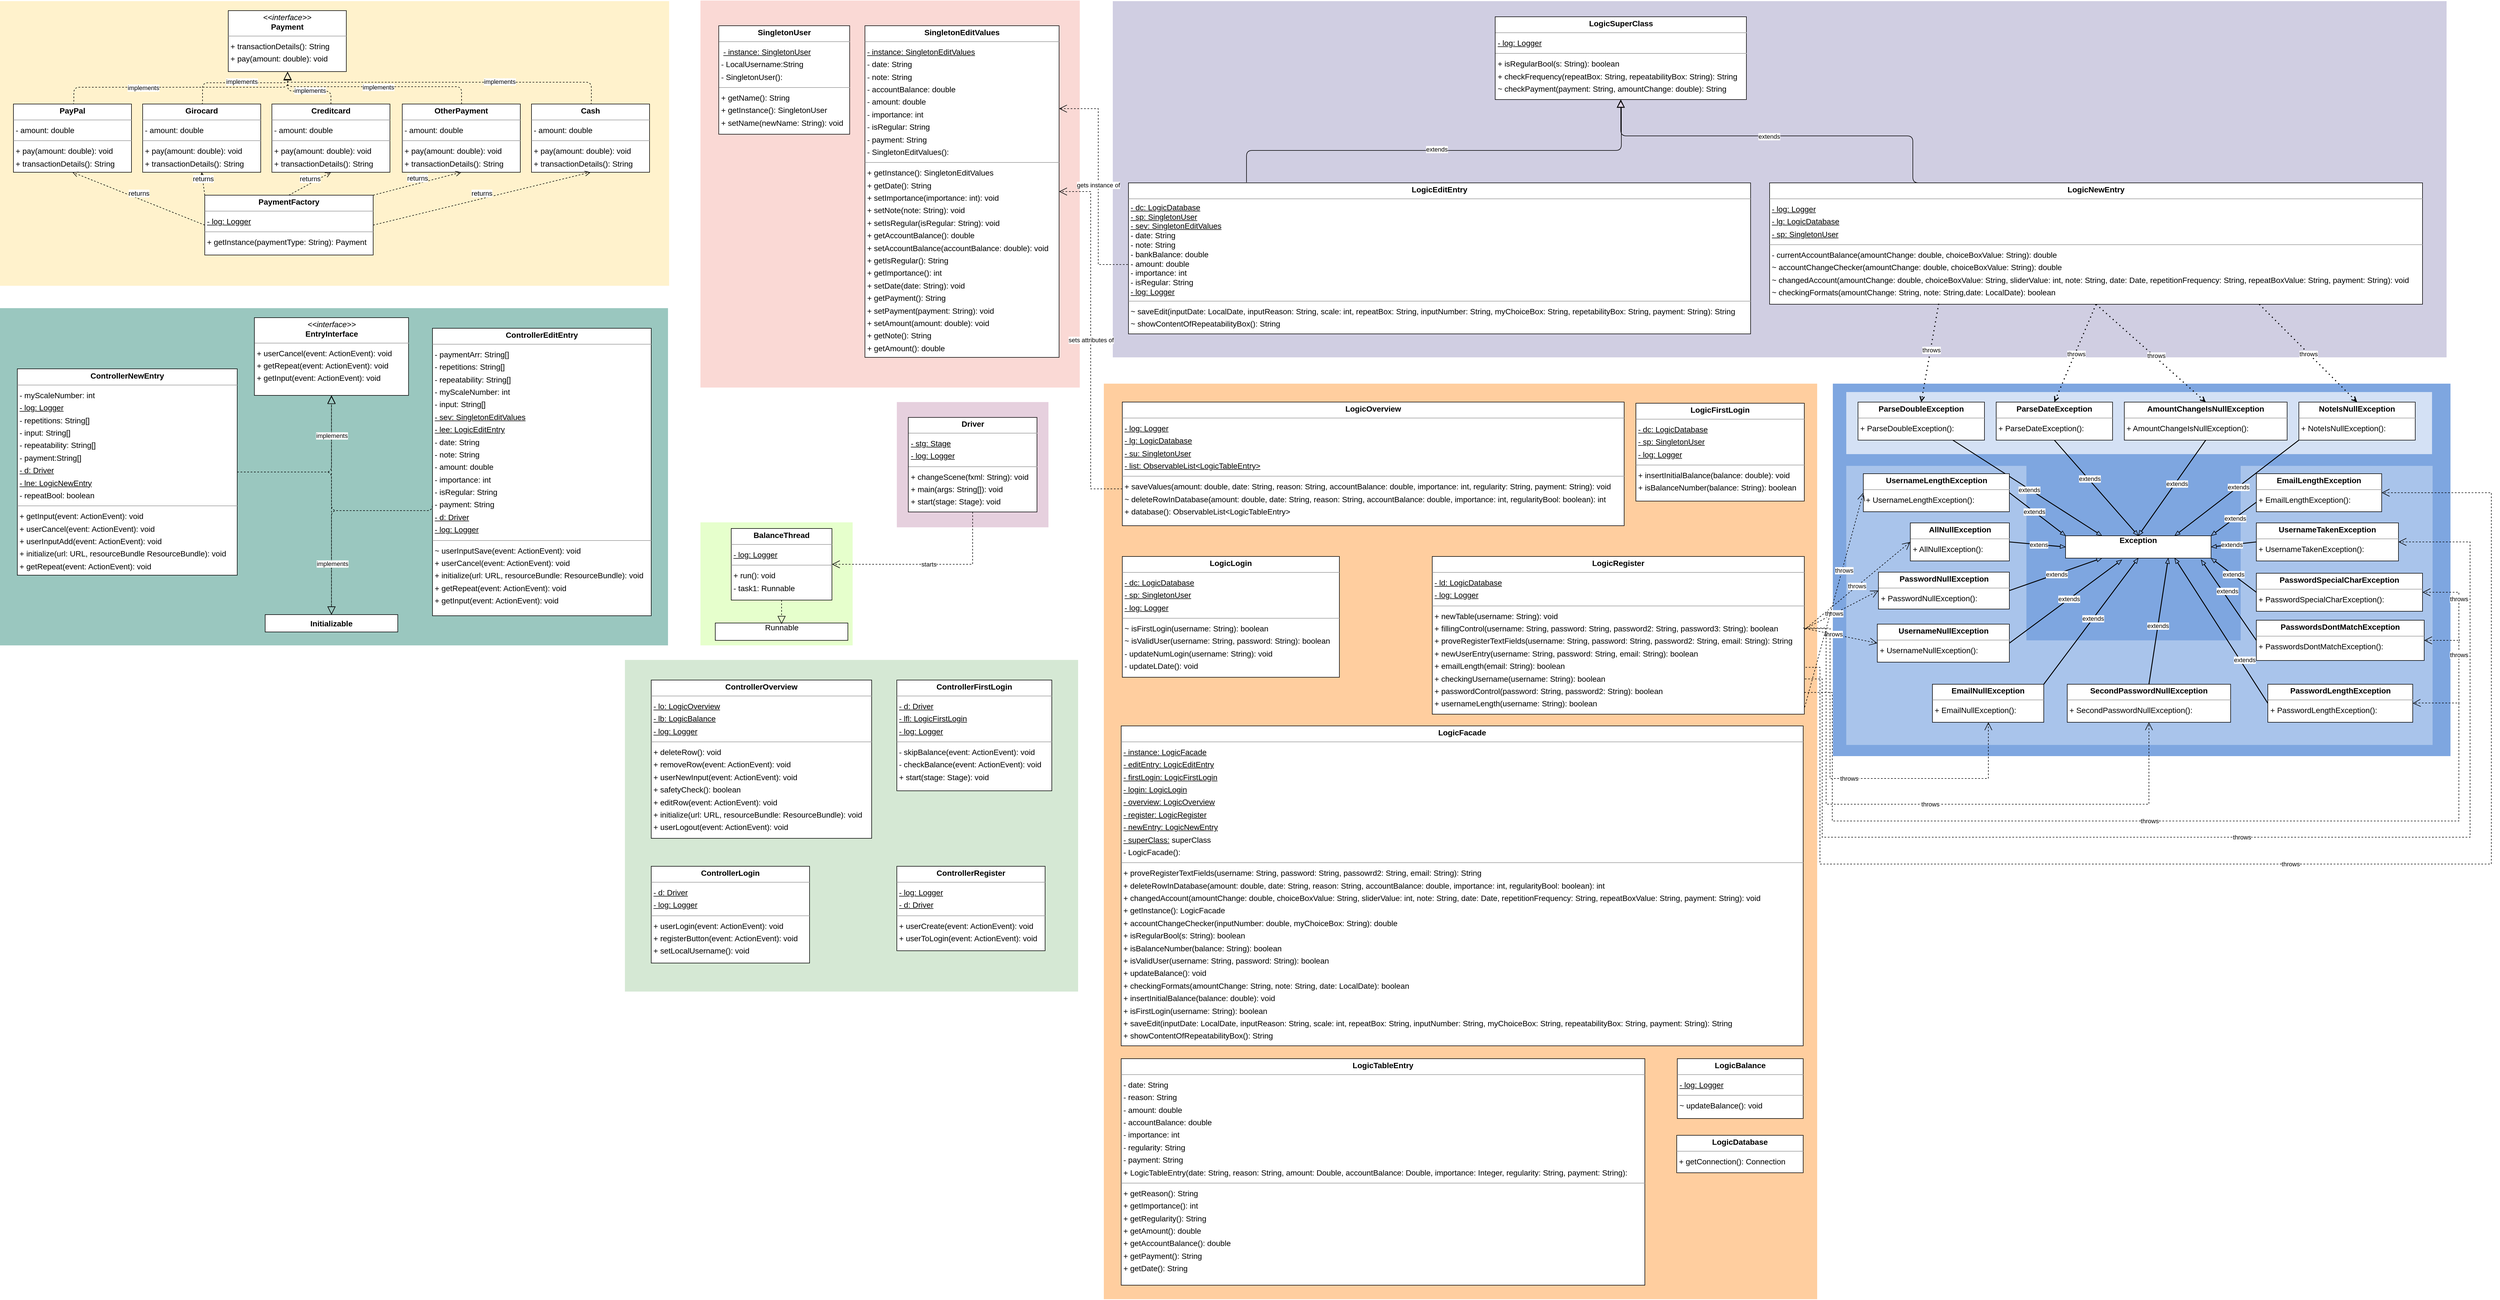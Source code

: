<mxfile version="23.0.1" type="device">
  <diagram id="4Sbf17cbg2jbWV8sW6az" name="Seite-1">
    <mxGraphModel dx="2373" dy="3170" grid="0" gridSize="10" guides="1" tooltips="1" connect="1" arrows="1" fold="1" page="0" pageScale="1" pageWidth="1169" pageHeight="827" background="none" math="0" shadow="0">
      <root>
        <mxCell id="0" />
        <mxCell id="1" parent="0" />
        <mxCell id="zc3qNJSKXq8-MbV5K3v5-2" value="" style="rounded=0;whiteSpace=wrap;html=1;fontSize=16;strokeColor=none;fillColor=#E6D0DE;" parent="1" vertex="1">
          <mxGeometry x="1631" y="665.9" width="271" height="224" as="geometry" />
        </mxCell>
        <mxCell id="zc3qNJSKXq8-MbV5K3v5-3" value="" style="rounded=0;whiteSpace=wrap;html=1;fontSize=16;fillColor=#E6FFCC;strokeColor=none;" parent="1" vertex="1">
          <mxGeometry x="1280" y="881" width="272" height="220" as="geometry" />
        </mxCell>
        <mxCell id="zc3qNJSKXq8-MbV5K3v5-1" value="" style="rounded=0;whiteSpace=wrap;html=1;fontSize=16;strokeColor=none;fillColor=#FFCE9F;" parent="1" vertex="1">
          <mxGeometry x="2001" y="633" width="1275" height="1637" as="geometry" />
        </mxCell>
        <mxCell id="iW2oHkZV7XdBt-FIGg_b-8" value="" style="rounded=0;whiteSpace=wrap;html=1;fontSize=16;fillColor=#D5E8D4;strokeColor=none;" parent="1" vertex="1">
          <mxGeometry x="1145" y="1127" width="810" height="593" as="geometry" />
        </mxCell>
        <mxCell id="IOS3ZD5wpM6Ys-k0AO15-23" value="" style="rounded=0;whiteSpace=wrap;html=1;fillColor=#9AC7BF;strokeColor=none;" parent="1" vertex="1">
          <mxGeometry x="28" y="498" width="1194" height="603" as="geometry" />
        </mxCell>
        <mxCell id="UwaXcBqLXA61VESDPd6a-4" value="" style="rounded=0;whiteSpace=wrap;html=1;fillColor=#7EA6E0;strokeColor=none;glass=0;shadow=0;" parent="1" vertex="1">
          <mxGeometry x="3304" y="633" width="1104" height="666" as="geometry" />
        </mxCell>
        <mxCell id="IOS3ZD5wpM6Ys-k0AO15-2" value="" style="rounded=0;whiteSpace=wrap;html=1;fillColor=#A9C4EB;strokeColor=none;" parent="1" vertex="1">
          <mxGeometry x="4033" y="780" width="343" height="499" as="geometry" />
        </mxCell>
        <mxCell id="IOS3ZD5wpM6Ys-k0AO15-1" value="" style="rounded=0;whiteSpace=wrap;html=1;fillColor=#A9C4EB;strokeColor=none;" parent="1" vertex="1">
          <mxGeometry x="3650" y="1092" width="726" height="187" as="geometry" />
        </mxCell>
        <mxCell id="80UUHd5Plwdj53kHjqAQ-14" value="" style="rounded=0;whiteSpace=wrap;html=1;fillColor=#FFF2CC;strokeColor=none;" parent="1" vertex="1">
          <mxGeometry x="28" y="-51" width="1196" height="509" as="geometry" />
        </mxCell>
        <mxCell id="80UUHd5Plwdj53kHjqAQ-7" value="" style="rounded=0;whiteSpace=wrap;html=1;fillColor=#A9C4EB;strokeColor=none;" parent="1" vertex="1">
          <mxGeometry x="3328" y="780" width="322" height="499" as="geometry" />
        </mxCell>
        <mxCell id="80UUHd5Plwdj53kHjqAQ-6" value="" style="rounded=0;whiteSpace=wrap;html=1;fillColor=#D4E1F5;strokeColor=none;" parent="1" vertex="1">
          <mxGeometry x="3328" y="648" width="1047" height="111" as="geometry" />
        </mxCell>
        <mxCell id="UwaXcBqLXA61VESDPd6a-9" value="" style="rounded=0;whiteSpace=wrap;html=1;fillColor=#d0cee2;strokeColor=none;" parent="1" vertex="1">
          <mxGeometry x="2017" y="-51" width="2384" height="637" as="geometry" />
        </mxCell>
        <mxCell id="UwaXcBqLXA61VESDPd6a-3" value="" style="rounded=0;whiteSpace=wrap;html=1;fillColor=#fad9d5;strokeColor=none;glass=0;shadow=0;" parent="1" vertex="1">
          <mxGeometry x="1280" y="-52.05" width="678" height="692" as="geometry" />
        </mxCell>
        <mxCell id="node15" value="&lt;p style=&quot;margin:0px;margin-top:4px;text-align:center;&quot;&gt;&lt;b&gt;AllNullException&lt;/b&gt;&lt;/p&gt;&lt;hr size=&quot;1&quot;/&gt;&lt;p style=&quot;margin:0 0 0 4px;line-height:1.6;&quot;&gt;+ AllNullException(): &lt;/p&gt;" style="verticalAlign=top;align=left;overflow=fill;fontSize=14;fontFamily=Helvetica;html=1;rounded=0;shadow=0;comic=0;labelBackgroundColor=none;strokeWidth=1;" parent="1" vertex="1">
          <mxGeometry x="3442.5" y="882" width="177" height="68" as="geometry" />
        </mxCell>
        <mxCell id="node5" value="&lt;p style=&quot;margin:0px;margin-top:4px;text-align:center;&quot;&gt;&lt;b&gt;AmountChangeIsNullException&lt;/b&gt;&lt;/p&gt;&lt;hr size=&quot;1&quot;/&gt;&lt;p style=&quot;margin:0 0 0 4px;line-height:1.6;&quot;&gt;+ AmountChangeIsNullException(): &lt;/p&gt;" style="verticalAlign=top;align=left;overflow=fill;fontSize=14;fontFamily=Helvetica;html=1;rounded=0;shadow=0;comic=0;labelBackgroundColor=none;strokeWidth=1;" parent="1" vertex="1">
          <mxGeometry x="3825" y="666" width="291" height="68" as="geometry" />
        </mxCell>
        <mxCell id="node3" value="&lt;p style=&quot;margin:0px;margin-top:4px;text-align:center;&quot;&gt;&lt;b&gt;BalanceThread&lt;/b&gt;&lt;/p&gt;&lt;hr size=&quot;1&quot;&gt;&lt;p style=&quot;margin:0 0 0 4px;line-height:1.6;&quot;&gt;&lt;u&gt;- log: Logger&lt;/u&gt;&lt;/p&gt;&lt;hr size=&quot;1&quot;&gt;&lt;p style=&quot;margin:0 0 0 4px;line-height:1.6;&quot;&gt;+ run(): void&lt;/p&gt;&lt;p style=&quot;margin:0 0 0 4px;line-height:1.6;&quot;&gt;- task1: Runnable&lt;br&gt;&lt;/p&gt;" style="verticalAlign=top;align=left;overflow=fill;fontSize=14;fontFamily=Helvetica;html=1;rounded=0;shadow=0;comic=0;labelBackgroundColor=none;strokeWidth=1;" parent="1" vertex="1">
          <mxGeometry x="1335" y="892" width="180" height="128" as="geometry" />
        </mxCell>
        <mxCell id="node8" value="&lt;p style=&quot;margin:0px;margin-top:4px;text-align:center;&quot;&gt;&lt;b&gt;Cash&lt;/b&gt;&lt;/p&gt;&lt;hr size=&quot;1&quot;&gt;&lt;p style=&quot;margin:0 0 0 4px;line-height:1.6;&quot;&gt;- amount: double&lt;br&gt;&lt;/p&gt;&lt;hr size=&quot;1&quot;&gt;&lt;p style=&quot;margin:0 0 0 4px;line-height:1.6;&quot;&gt;+ pay(amount: double): void&lt;br&gt;+ transactionDetails(): String&lt;/p&gt;" style="verticalAlign=top;align=left;overflow=fill;fontSize=14;fontFamily=Helvetica;html=1;rounded=0;shadow=0;comic=0;labelBackgroundColor=none;strokeWidth=1;" parent="1" vertex="1">
          <mxGeometry x="978" y="133" width="211" height="122" as="geometry" />
        </mxCell>
        <mxCell id="node11" value="&lt;p style=&quot;margin:0px;margin-top:4px;text-align:center;&quot;&gt;&lt;b&gt;ControllerEditEntry&lt;/b&gt;&lt;/p&gt;&lt;hr size=&quot;1&quot;&gt;&lt;p style=&quot;margin:0 0 0 4px;line-height:1.6;&quot;&gt;- paymentArr: String[]&lt;br&gt;&lt;/p&gt;&lt;p style=&quot;margin:0 0 0 4px;line-height:1.6;&quot;&gt;- repetitions: String[]&lt;/p&gt;&lt;p style=&quot;margin:0 0 0 4px;line-height:1.6;&quot;&gt;- repeatability: String[]&lt;/p&gt;&lt;p style=&quot;margin:0 0 0 4px;line-height:1.6;&quot;&gt;- myScaleNumber: int&lt;br&gt;&lt;/p&gt;&lt;p style=&quot;margin:0 0 0 4px;line-height:1.6;&quot;&gt;- input: String[]&lt;br&gt;&lt;/p&gt;&lt;p style=&quot;margin:0 0 0 4px;line-height:1.6;&quot;&gt;&lt;u&gt;- sev: SingletonEditValues&lt;br&gt;&lt;/u&gt;&lt;/p&gt;&lt;p style=&quot;margin:0 0 0 4px;line-height:1.6;&quot;&gt;&lt;u&gt;- lee: LogicEditEntry&lt;br&gt;&lt;/u&gt;&lt;/p&gt;&lt;p style=&quot;margin:0 0 0 4px;line-height:1.6;&quot;&gt;- date: String&lt;br&gt;&lt;/p&gt;&lt;p style=&quot;margin:0 0 0 4px;line-height:1.6;&quot;&gt;- note: String&lt;br&gt;&lt;/p&gt;&lt;p style=&quot;margin:0 0 0 4px;line-height:1.6;&quot;&gt;- amount: double&lt;br&gt;&lt;/p&gt;&lt;p style=&quot;margin:0 0 0 4px;line-height:1.6;&quot;&gt;- importance: int&lt;br&gt;&lt;/p&gt;&lt;p style=&quot;margin:0 0 0 4px;line-height:1.6;&quot;&gt;- isRegular: String&lt;br&gt;&lt;/p&gt;&lt;p style=&quot;margin:0 0 0 4px;line-height:1.6;&quot;&gt;- payment: String&lt;u&gt;&lt;br&gt;&lt;/u&gt;&lt;/p&gt;&lt;p style=&quot;margin:0 0 0 4px;line-height:1.6;&quot;&gt;&lt;u&gt;- d: Driver&lt;br&gt;&lt;/u&gt;&lt;/p&gt;&lt;p style=&quot;margin:0 0 0 4px;line-height:1.6;&quot;&gt;&lt;u&gt;- log: Logger&lt;br&gt;&lt;/u&gt;&lt;/p&gt;&lt;hr size=&quot;1&quot;&gt;&lt;p style=&quot;margin:0 0 0 4px;line-height:1.6;&quot;&gt;~ userInputSave(event: ActionEvent): void&lt;br&gt;+ userCancel(event: ActionEvent): void&lt;br&gt;+ initialize(url: URL, resourceBundle: ResourceBundle): void&lt;br&gt;+ getRepeat(event: ActionEvent): void&lt;br&gt;+ getInput(event: ActionEvent): void&lt;/p&gt;" style="verticalAlign=top;align=left;overflow=fill;fontSize=14;fontFamily=Helvetica;html=1;rounded=0;shadow=0;comic=0;labelBackgroundColor=none;strokeWidth=1;" parent="1" vertex="1">
          <mxGeometry x="801" y="534" width="391" height="514" as="geometry" />
        </mxCell>
        <mxCell id="node39" value="&lt;p style=&quot;margin:0px;margin-top:4px;text-align:center;&quot;&gt;&lt;b&gt;ControllerFirstLogin&lt;/b&gt;&lt;/p&gt;&lt;hr size=&quot;1&quot;&gt;&lt;p style=&quot;margin:0 0 0 4px;line-height:1.6;&quot;&gt;&lt;u&gt;- d: Driver&lt;br&gt;&lt;/u&gt;&lt;/p&gt;&lt;p style=&quot;margin:0 0 0 4px;line-height:1.6;&quot;&gt;&lt;u&gt;- lfl: LogicFirstLogin&lt;br&gt;&lt;/u&gt;&lt;/p&gt;&lt;p style=&quot;margin:0 0 0 4px;line-height:1.6;&quot;&gt;&lt;u&gt;- log: Logger&lt;/u&gt;&lt;br&gt;&lt;/p&gt;&lt;hr size=&quot;1&quot;&gt;&lt;p style=&quot;margin:0 0 0 4px;line-height:1.6;&quot;&gt;- skipBalance(event: ActionEvent): void&lt;br&gt;- checkBalance(event: ActionEvent): void&lt;br&gt;+ start(stage: Stage): void&lt;/p&gt;" style="verticalAlign=top;align=left;overflow=fill;fontSize=14;fontFamily=Helvetica;html=1;rounded=0;shadow=0;comic=0;labelBackgroundColor=none;strokeWidth=1;" parent="1" vertex="1">
          <mxGeometry x="1631" y="1163" width="277" height="198" as="geometry" />
        </mxCell>
        <mxCell id="node43" value="&lt;p style=&quot;margin:0px;margin-top:4px;text-align:center;&quot;&gt;&lt;b&gt;ControllerLogin&lt;/b&gt;&lt;/p&gt;&lt;hr size=&quot;1&quot;&gt;&lt;p style=&quot;margin:0 0 0 4px;line-height:1.6;&quot;&gt;&lt;u&gt;- d: Driver&lt;br&gt;&lt;/u&gt;&lt;/p&gt;&lt;p style=&quot;margin:0 0 0 4px;line-height:1.6;&quot;&gt;&lt;u&gt;- log: Logger&lt;br&gt;&lt;/u&gt;&lt;/p&gt;&lt;hr size=&quot;1&quot;&gt;&lt;p style=&quot;margin:0 0 0 4px;line-height:1.6;&quot;&gt;+ userLogin(event: ActionEvent): void&lt;br&gt;+ registerButton(event: ActionEvent): void&lt;br&gt;+ setLocalUsername(): void&lt;/p&gt;" style="verticalAlign=top;align=left;overflow=fill;fontSize=14;fontFamily=Helvetica;html=1;rounded=0;shadow=0;comic=0;labelBackgroundColor=none;strokeWidth=1;" parent="1" vertex="1">
          <mxGeometry x="1192" y="1496" width="283" height="173" as="geometry" />
        </mxCell>
        <mxCell id="node20" value="&lt;p style=&quot;margin:0px;margin-top:4px;text-align:center;&quot;&gt;&lt;b&gt;ControllerNewEntry&lt;/b&gt;&lt;/p&gt;&lt;hr size=&quot;1&quot;&gt;&lt;p style=&quot;margin:0 0 0 4px;line-height:1.6;&quot;&gt;- myScaleNumber: int&lt;br&gt;&lt;/p&gt;&lt;p style=&quot;margin:0 0 0 4px;line-height:1.6;&quot;&gt;&lt;u&gt;- log: Logger&lt;br&gt;&lt;/u&gt;&lt;/p&gt;&lt;p style=&quot;margin:0 0 0 4px;line-height:1.6;&quot;&gt;- repetitions: String[]&lt;br&gt;&lt;/p&gt;&lt;p style=&quot;margin:0 0 0 4px;line-height:1.6;&quot;&gt;- input: String[]&lt;br&gt;&lt;/p&gt;&lt;p style=&quot;margin:0 0 0 4px;line-height:1.6;&quot;&gt;- repeatability: String[]&lt;br&gt;&lt;/p&gt;&lt;p style=&quot;margin:0 0 0 4px;line-height:1.6;&quot;&gt;- payment:String[]&lt;/p&gt;&lt;p style=&quot;margin:0 0 0 4px;line-height:1.6;&quot;&gt;&lt;u&gt;- d: Driver&lt;br&gt;&lt;/u&gt;&lt;/p&gt;&lt;p style=&quot;margin:0 0 0 4px;line-height:1.6;&quot;&gt;&lt;u&gt;- lne: LogicNewEntry&lt;br&gt;&lt;/u&gt;&lt;/p&gt;&lt;p style=&quot;margin:0 0 0 4px;line-height:1.6;&quot;&gt;- repeatBool: boolean&lt;br&gt;&lt;/p&gt;&lt;hr size=&quot;1&quot;&gt;&lt;p style=&quot;margin:0 0 0 4px;line-height:1.6;&quot;&gt;+ getInput(event: ActionEvent): void&lt;br&gt;+ userCancel(event: ActionEvent): void&lt;br&gt;+ userInputAdd(event: ActionEvent): void&lt;br&gt;+ initialize(url: URL, resourceBundle ResourceBundle): void&lt;br&gt;+ getRepeat(event: ActionEvent): void&lt;/p&gt;" style="verticalAlign=top;align=left;overflow=fill;fontSize=14;fontFamily=Helvetica;html=1;rounded=0;shadow=0;comic=0;labelBackgroundColor=none;strokeWidth=1;" parent="1" vertex="1">
          <mxGeometry x="59" y="606.5" width="393" height="369" as="geometry" />
        </mxCell>
        <mxCell id="node23" value="&lt;p style=&quot;margin:0px;margin-top:4px;text-align:center;&quot;&gt;&lt;b&gt;ControllerOverview&lt;/b&gt;&lt;/p&gt;&lt;hr size=&quot;1&quot;&gt;&lt;p style=&quot;margin:0 0 0 4px;line-height:1.6;&quot;&gt;&lt;u&gt;- lo: LogicOverview&lt;br&gt;&lt;/u&gt;&lt;/p&gt;&lt;p style=&quot;margin:0 0 0 4px;line-height:1.6;&quot;&gt;&lt;u&gt;- lb: LogicBalance&lt;br&gt;&lt;/u&gt;&lt;/p&gt;&lt;p style=&quot;margin:0 0 0 4px;line-height:1.6;&quot;&gt;&lt;u&gt;- log: Logger&lt;/u&gt;&lt;br&gt;&lt;/p&gt;&lt;hr size=&quot;1&quot;&gt;&lt;p style=&quot;margin:0 0 0 4px;line-height:1.6;&quot;&gt;+ deleteRow(): void&lt;br&gt;+ removeRow(event: ActionEvent): void&lt;br&gt;+ userNewInput(event: ActionEvent): void&lt;br&gt;+ safetyCheck(): boolean&lt;br&gt;+ editRow(event: ActionEvent): void&lt;br&gt;+ initialize(url: URL, resourceBundle: ResourceBundle): void&lt;br&gt;+ userLogout(event: ActionEvent): void&lt;/p&gt;" style="verticalAlign=top;align=left;overflow=fill;fontSize=14;fontFamily=Helvetica;html=1;rounded=0;shadow=0;comic=0;labelBackgroundColor=none;strokeWidth=1;" parent="1" vertex="1">
          <mxGeometry x="1192" y="1163" width="394" height="283" as="geometry" />
        </mxCell>
        <mxCell id="node6" value="&lt;p style=&quot;margin:0px;margin-top:4px;text-align:center;&quot;&gt;&lt;b&gt;ControllerRegister&lt;/b&gt;&lt;/p&gt;&lt;hr size=&quot;1&quot;&gt;&lt;p style=&quot;margin:0 0 0 4px;line-height:1.6;&quot;&gt;&lt;u&gt;- log: Logger&lt;br&gt;&lt;/u&gt;&lt;/p&gt;&lt;p style=&quot;margin:0 0 0 4px;line-height:1.6;&quot;&gt;&lt;u&gt;- d: Driver&lt;/u&gt;&lt;br&gt;&lt;/p&gt;&lt;hr size=&quot;1&quot;&gt;&lt;p style=&quot;margin:0 0 0 4px;line-height:1.6;&quot;&gt;+ userCreate(event: ActionEvent): void&lt;br&gt;+ userToLogin(event: ActionEvent): void&lt;/p&gt;" style="verticalAlign=top;align=left;overflow=fill;fontSize=14;fontFamily=Helvetica;html=1;rounded=0;shadow=0;comic=0;labelBackgroundColor=none;strokeWidth=1;" parent="1" vertex="1">
          <mxGeometry x="1631" y="1496" width="265" height="151" as="geometry" />
        </mxCell>
        <mxCell id="node26" value="&lt;p style=&quot;margin:0px;margin-top:4px;text-align:center;&quot;&gt;&lt;b&gt;Creditcard&lt;/b&gt;&lt;/p&gt;&lt;hr size=&quot;1&quot;&gt;&lt;p style=&quot;margin:0 0 0 4px;line-height:1.6;&quot;&gt;- amount: double&lt;br&gt;&lt;/p&gt;&lt;hr size=&quot;1&quot;&gt;&lt;p style=&quot;margin:0 0 0 4px;line-height:1.6;&quot;&gt;+ pay(amount: double): void&lt;br&gt;+ transactionDetails(): String&lt;/p&gt;" style="verticalAlign=top;align=left;overflow=fill;fontSize=14;fontFamily=Helvetica;html=1;rounded=0;shadow=0;comic=0;labelBackgroundColor=none;strokeWidth=1;" parent="1" vertex="1">
          <mxGeometry x="514" y="133" width="211" height="122" as="geometry" />
        </mxCell>
        <mxCell id="node7" value="&lt;p style=&quot;margin:0px;margin-top:4px;text-align:center;&quot;&gt;&lt;b&gt;Driver&lt;/b&gt;&lt;/p&gt;&lt;hr size=&quot;1&quot;&gt;&lt;p style=&quot;margin:0 0 0 4px;line-height:1.6;&quot;&gt;&lt;u&gt;- stg: Stage&lt;br&gt;&lt;/u&gt;&lt;/p&gt;&lt;p style=&quot;margin:0 0 0 4px;line-height:1.6;&quot;&gt;&lt;u&gt;- log: Logger&lt;br&gt;&lt;/u&gt;&lt;/p&gt;&lt;hr size=&quot;1&quot;&gt;&lt;p style=&quot;margin:0 0 0 4px;line-height:1.6;&quot;&gt;+ changeScene(fxml: String): void&lt;br&gt;+ main(args: String[]): void&lt;br&gt;+ start(stage: Stage): void&lt;/p&gt;" style="verticalAlign=top;align=left;overflow=fill;fontSize=14;fontFamily=Helvetica;html=1;rounded=0;shadow=0;comic=0;labelBackgroundColor=none;strokeWidth=1;" parent="1" vertex="1">
          <mxGeometry x="1651.5" y="693.4" width="230" height="169" as="geometry" />
        </mxCell>
        <mxCell id="node17" value="&lt;p style=&quot;margin:0px;margin-top:4px;text-align:center;&quot;&gt;&lt;b&gt;EmailLengthException&lt;/b&gt;&lt;/p&gt;&lt;hr size=&quot;1&quot;/&gt;&lt;p style=&quot;margin:0 0 0 4px;line-height:1.6;&quot;&gt;+ EmailLengthException(): &lt;/p&gt;" style="verticalAlign=top;align=left;overflow=fill;fontSize=14;fontFamily=Helvetica;html=1;rounded=0;shadow=0;comic=0;labelBackgroundColor=none;strokeWidth=1;" parent="1" vertex="1">
          <mxGeometry x="4061" y="794" width="224" height="68" as="geometry" />
        </mxCell>
        <mxCell id="node34" value="&lt;p style=&quot;margin:0px;margin-top:4px;text-align:center;&quot;&gt;&lt;b&gt;EmailNullException&lt;/b&gt;&lt;/p&gt;&lt;hr size=&quot;1&quot;/&gt;&lt;p style=&quot;margin:0 0 0 4px;line-height:1.6;&quot;&gt;+ EmailNullException(): &lt;/p&gt;" style="verticalAlign=top;align=left;overflow=fill;fontSize=14;fontFamily=Helvetica;html=1;rounded=0;shadow=0;comic=0;labelBackgroundColor=none;strokeWidth=1;" parent="1" vertex="1">
          <mxGeometry x="3482" y="1170.49" width="199" height="68" as="geometry" />
        </mxCell>
        <mxCell id="node14" value="&lt;p style=&quot;margin:0px;margin-top:4px;text-align:center;&quot;&gt;&lt;i&gt;&amp;lt;&amp;lt;interface&amp;gt;&amp;gt;&lt;/i&gt;&lt;br&gt;&lt;b&gt;EntryInterface&lt;/b&gt;&lt;/p&gt;&lt;hr size=&quot;1&quot;&gt;&lt;p style=&quot;margin:0 0 0 4px;line-height:1.6;&quot;&gt;+ userCancel(event: ActionEvent): void&lt;br&gt;+ getRepeat(event: ActionEvent): void&lt;br&gt;+ getInput(event: ActionEvent): void&lt;/p&gt;" style="verticalAlign=top;align=left;overflow=fill;fontSize=14;fontFamily=Helvetica;html=1;rounded=0;shadow=0;comic=0;labelBackgroundColor=none;strokeWidth=1;" parent="1" vertex="1">
          <mxGeometry x="482.73" y="515" width="275.5" height="139" as="geometry" />
        </mxCell>
        <mxCell id="node28" value="&lt;p style=&quot;margin:0px;margin-top:4px;text-align:center;&quot;&gt;&lt;b&gt;Girocard&lt;/b&gt;&lt;/p&gt;&lt;hr size=&quot;1&quot;&gt;&lt;p style=&quot;margin:0 0 0 4px;line-height:1.6;&quot;&gt;- amount: double&lt;br&gt;&lt;/p&gt;&lt;hr size=&quot;1&quot;&gt;&lt;p style=&quot;margin:0 0 0 4px;line-height:1.6;&quot;&gt;+ pay(amount: double): void&lt;br&gt;+ transactionDetails(): String&lt;/p&gt;" style="verticalAlign=top;align=left;overflow=fill;fontSize=14;fontFamily=Helvetica;html=1;rounded=0;shadow=0;comic=0;labelBackgroundColor=none;strokeWidth=1;" parent="1" vertex="1">
          <mxGeometry x="283" y="133" width="211" height="122" as="geometry" />
        </mxCell>
        <mxCell id="node16" value="&lt;p style=&quot;margin:0px;margin-top:4px;text-align:center;&quot;&gt;&lt;b&gt;LogicEditEntry&lt;/b&gt;&lt;/p&gt;&lt;hr size=&quot;1&quot;&gt;&lt;div&gt;&amp;nbsp;&lt;u&gt;- dc: LogicDatabase&lt;br&gt;&lt;/u&gt;&lt;/div&gt;&lt;div&gt;&amp;nbsp;&lt;u&gt;- sp: SingletonUser&lt;br&gt;&lt;/u&gt;&lt;/div&gt;&lt;div&gt;&amp;nbsp;&lt;u&gt;- sev: SingletonEditValues&lt;br&gt;&lt;/u&gt;&lt;/div&gt;&lt;div&gt;&amp;nbsp;- date: String&lt;br&gt;&lt;/div&gt;&lt;div&gt;&amp;nbsp;- note: String&lt;br&gt;&lt;/div&gt;&lt;div&gt;&amp;nbsp;- bankBalance: double&lt;br&gt;&lt;/div&gt;&lt;div&gt;&amp;nbsp;- amount: double&lt;br&gt;&lt;/div&gt;&lt;div&gt;&amp;nbsp;- importance: int&lt;br&gt;&lt;/div&gt;&lt;div&gt;&amp;nbsp;- isRegular: String&lt;br&gt;&lt;/div&gt;&lt;div&gt;&amp;nbsp;&lt;u&gt;- log: Logger&lt;/u&gt;&lt;br&gt;&lt;/div&gt;&lt;hr size=&quot;1&quot;&gt;&lt;p style=&quot;margin:0 0 0 4px;line-height:1.6;&quot;&gt;~ saveEdit(inputDate: LocalDate, inputReason: String, scale: int, repeatBox: String, inputNumber: String, myChoiceBox: String, repetabilityBox: String, payment: String): String&lt;br&gt;~ showContentOfRepeatabilityBox(): String&lt;/p&gt;" style="verticalAlign=top;align=left;overflow=fill;fontSize=14;fontFamily=Helvetica;html=1;rounded=0;shadow=0;comic=0;labelBackgroundColor=none;strokeWidth=1;" parent="1" vertex="1">
          <mxGeometry x="2045" y="274" width="1112" height="270" as="geometry" />
        </mxCell>
        <mxCell id="node27" value="&lt;p style=&quot;margin:0px;margin-top:4px;text-align:center;&quot;&gt;&lt;b&gt;LogicFacade&lt;/b&gt;&lt;/p&gt;&lt;hr size=&quot;1&quot;&gt;&lt;p style=&quot;margin:0 0 0 4px;line-height:1.6;&quot;&gt;&lt;u&gt;- instance: LogicFacade&lt;br&gt;&lt;/u&gt;&lt;/p&gt;&lt;p style=&quot;margin:0 0 0 4px;line-height:1.6;&quot;&gt;&lt;u&gt;- editEntry: LogicEditEntry&lt;br&gt;&lt;/u&gt;&lt;/p&gt;&lt;p style=&quot;margin:0 0 0 4px;line-height:1.6;&quot;&gt;&lt;u&gt;- firstLogin: LogicFirstLogin&lt;br&gt;&lt;/u&gt;&lt;/p&gt;&lt;p style=&quot;margin:0 0 0 4px;line-height:1.6;&quot;&gt;&lt;u&gt;- login: LogicLogin&lt;br&gt;&lt;/u&gt;&lt;/p&gt;&lt;p style=&quot;margin:0 0 0 4px;line-height:1.6;&quot;&gt;&lt;u&gt;- overview: LogicOverview&lt;br&gt;&lt;/u&gt;&lt;/p&gt;&lt;p style=&quot;margin:0 0 0 4px;line-height:1.6;&quot;&gt;&lt;u&gt;- register: LogicRegister&lt;br&gt;&lt;/u&gt;&lt;/p&gt;&lt;p style=&quot;margin:0 0 0 4px;line-height:1.6;&quot;&gt;&lt;u&gt;- newEntry: LogicNewEntry&lt;br&gt;&lt;/u&gt;&lt;/p&gt;&lt;p style=&quot;margin:0 0 0 4px;line-height:1.6;&quot;&gt;&lt;u&gt;- superClass:&lt;/u&gt; superClass&lt;br&gt;&lt;/p&gt;&lt;p style=&quot;margin:0 0 0 4px;line-height:1.6;&quot;&gt;- LogicFacade(): &lt;/p&gt;&lt;hr size=&quot;1&quot;&gt;&lt;p style=&quot;margin:0 0 0 4px;line-height:1.6;&quot;&gt;+ proveRegisterTextFields(username: String, password: String, passowrd2: String, email: String): String&lt;br&gt;+ deleteRowInDatabase(amount: double, date: String, reason: String, accountBalance: double, importance: int, regularityBool: boolean): int&lt;br&gt;+ changedAccount(amountChange: double, choiceBoxValue: String, sliderValue: int, note: String, date: Date, repetitionFrequency: String, repeatBoxValue: String, payment: String): void&lt;br&gt;+ getInstance(): LogicFacade&lt;br&gt;+ accountChangeChecker(inputNumber: double, myChoiceBox: String): double&lt;br&gt;+ isRegularBool(s: String): boolean&lt;br&gt;+ isBalanceNumber(balance: String): boolean&lt;br&gt;+ isValidUser(username: String, password: String): boolean&lt;br&gt;+ updateBalance(): void&lt;br&gt;+ checkingFormats(amountChange: String, note: String, date: LocalDate): boolean&lt;br&gt;+ insertInitialBalance(balance: double): void&lt;br&gt;+ isFirstLogin(username: String): boolean&lt;/p&gt;&lt;p style=&quot;margin:0 0 0 4px;line-height:1.6;&quot;&gt;+ saveEdit(inputDate: LocalDate, inputReason: String, scale: int, repeatBox: String, inputNumber: String, myChoiceBox: String, repeatabilityBox: String, payment: String): String&lt;/p&gt;&lt;p style=&quot;margin:0 0 0 4px;line-height:1.6;&quot;&gt;+ showContentOfRepeatabilityBox(): String&lt;br&gt;&lt;/p&gt;" style="verticalAlign=top;align=left;overflow=fill;fontSize=14;fontFamily=Helvetica;html=1;rounded=0;shadow=0;comic=0;labelBackgroundColor=none;strokeWidth=1;" parent="1" vertex="1">
          <mxGeometry x="2032" y="1245" width="1219" height="572" as="geometry" />
        </mxCell>
        <mxCell id="node19" value="&lt;p style=&quot;margin:0px;margin-top:4px;text-align:center;&quot;&gt;&lt;b&gt;LogicFirstLogin&lt;/b&gt;&lt;/p&gt;&lt;hr size=&quot;1&quot;&gt;&lt;p style=&quot;margin:0 0 0 4px;line-height:1.6;&quot;&gt;&lt;u&gt;- dc: LogicDatabase&lt;br&gt;&lt;/u&gt;&lt;/p&gt;&lt;p style=&quot;margin:0 0 0 4px;line-height:1.6;&quot;&gt;&lt;u&gt;- sp: SingletonUser&lt;br&gt;&lt;/u&gt;&lt;/p&gt;&lt;p style=&quot;margin:0 0 0 4px;line-height:1.6;&quot;&gt;&lt;u&gt;- log: Logger&lt;/u&gt;&lt;br&gt;&lt;/p&gt;&lt;hr size=&quot;1&quot;&gt;&lt;p style=&quot;margin:0 0 0 4px;line-height:1.6;&quot;&gt;+ insertInitialBalance(balance: double): void&lt;br&gt;+ isBalanceNumber(balance: String): boolean&lt;/p&gt;" style="verticalAlign=top;align=left;overflow=fill;fontSize=14;fontFamily=Helvetica;html=1;rounded=0;shadow=0;comic=0;labelBackgroundColor=none;strokeWidth=1;" parent="1" vertex="1">
          <mxGeometry x="2952" y="668" width="301" height="175" as="geometry" />
        </mxCell>
        <mxCell id="node10" value="&lt;p style=&quot;margin:0px;margin-top:4px;text-align:center;&quot;&gt;&lt;b&gt;LogicNewEntry&lt;/b&gt;&lt;/p&gt;&lt;hr size=&quot;1&quot;&gt;&lt;p style=&quot;margin:0 0 0 4px;line-height:1.6;&quot;&gt;&lt;u&gt;- log: Logger&lt;br&gt;&lt;/u&gt;&lt;/p&gt;&lt;p style=&quot;margin:0 0 0 4px;line-height:1.6;&quot;&gt;&lt;u&gt;- lg: LogicDatabase&lt;br&gt;&lt;/u&gt;&lt;/p&gt;&lt;p style=&quot;margin:0 0 0 4px;line-height:1.6;&quot;&gt;&lt;u&gt;- sp: SingletonUser&lt;br&gt;&lt;/u&gt;&lt;/p&gt;&lt;hr size=&quot;1&quot;&gt;&lt;p style=&quot;margin:0 0 0 4px;line-height:1.6;&quot;&gt;- currentAccountBalance(amountChange: double, choiceBoxValue: String): double&lt;br&gt;~ accountChangeChecker(amountChange: double, choiceBoxValue: String): double&lt;br&gt;~ changedAccount(amountChange: double, choiceBoxValue: String, sliderValue: int, note: String, date: Date, repetitionFrequency: String, repeatBoxValue: String, payment: String): void&lt;/p&gt;&lt;p style=&quot;margin:0 0 0 4px;line-height:1.6;&quot;&gt;~ checkingFormats(amountChange: String, note: String,date: LocalDate): boolean&lt;/p&gt;" style="verticalAlign=top;align=left;overflow=fill;fontSize=14;fontFamily=Helvetica;html=1;rounded=0;shadow=0;comic=0;labelBackgroundColor=none;strokeWidth=1;" parent="1" vertex="1">
          <mxGeometry x="3191" y="274" width="1167" height="217" as="geometry" />
        </mxCell>
        <mxCell id="node37" value="&lt;p style=&quot;margin:0px;margin-top:4px;text-align:center;&quot;&gt;&lt;b&gt;LogicOverview&lt;/b&gt;&lt;/p&gt;&lt;hr size=&quot;1&quot;&gt;&lt;p style=&quot;margin:0 0 0 4px;line-height:1.6;&quot;&gt;&lt;u&gt;- log: Logger&lt;/u&gt;&lt;br&gt;&lt;/p&gt;&lt;p style=&quot;margin:0 0 0 4px;line-height:1.6;&quot;&gt;&lt;u&gt;- lg: LogicDatabase&lt;br&gt;&lt;/u&gt;&lt;/p&gt;&lt;p style=&quot;margin:0 0 0 4px;line-height:1.6;&quot;&gt;&lt;u&gt;- su: SingletonUser&lt;br&gt;&lt;/u&gt;&lt;/p&gt;&lt;p style=&quot;margin:0 0 0 4px;line-height:1.6;&quot;&gt;&lt;u&gt;- list: ObservableList&amp;lt;LogicTableEntry&amp;gt;&lt;br&gt;&lt;/u&gt;&lt;/p&gt;&lt;hr size=&quot;1&quot;&gt;&lt;p style=&quot;margin:0 0 0 4px;line-height:1.6;&quot;&gt;+ saveValues(amount: double, date: String, reason: String, accountBalance: double, importance: int, regularity: String, payment: String): void&lt;br&gt;~ deleteRowInDatabase(amount: double, date: String, reason: String, accountBalance: double, importance: int, regularityBool: boolean): int&lt;br&gt;+ database(): ObservableList&amp;lt;LogicTableEntry&amp;gt;&lt;/p&gt;" style="verticalAlign=top;align=left;overflow=fill;fontSize=14;fontFamily=Helvetica;html=1;rounded=0;shadow=0;comic=0;labelBackgroundColor=none;strokeWidth=1;" parent="1" vertex="1">
          <mxGeometry x="2034" y="665.9" width="897" height="221.1" as="geometry" />
        </mxCell>
        <mxCell id="node38" value="&lt;p style=&quot;margin:0px;margin-top:4px;text-align:center;&quot;&gt;&lt;b&gt;LogicRegister&lt;/b&gt;&lt;/p&gt;&lt;hr size=&quot;1&quot;&gt;&lt;p style=&quot;margin:0 0 0 4px;line-height:1.6;&quot;&gt;&lt;u&gt;- ld: LogicDatabase&lt;br&gt;&lt;/u&gt;&lt;/p&gt;&lt;p style=&quot;margin:0 0 0 4px;line-height:1.6;&quot;&gt;&lt;u&gt;- log: Logger&lt;/u&gt;&lt;br&gt;&lt;/p&gt;&lt;hr size=&quot;1&quot;&gt;&lt;p style=&quot;margin:0 0 0 4px;line-height:1.6;&quot;&gt;+ newTable(username: String): void&lt;br&gt;+ fillingControl(username: String, password: String, password2: String, password3: String): boolean&lt;br&gt;+ proveRegisterTextFields(username: String, password: String, password2: String, email: String): String&lt;br&gt;+ newUserEntry(username: String, password: String, email: String): boolean&lt;br&gt;+ emailLength(email: String): boolean&lt;br&gt;+ checkingUsername(username: String): boolean&lt;br&gt;+ passwordControl(password: String, password2: String): boolean&lt;br&gt;+ usernameLength(username: String): boolean&lt;/p&gt;" style="verticalAlign=top;align=left;overflow=fill;fontSize=14;fontFamily=Helvetica;html=1;rounded=0;shadow=0;comic=0;labelBackgroundColor=none;strokeWidth=1;" parent="1" vertex="1">
          <mxGeometry x="2588" y="942" width="665" height="282" as="geometry" />
        </mxCell>
        <mxCell id="node29" value="&lt;p style=&quot;margin:0px;margin-top:4px;text-align:center;&quot;&gt;&lt;b&gt;LogicSuperClass&lt;/b&gt;&lt;/p&gt;&lt;hr size=&quot;1&quot;&gt;&lt;p style=&quot;margin:0 0 0 4px;line-height:1.6;&quot;&gt;&lt;u&gt;- log: Logger&lt;/u&gt;&lt;br&gt;&lt;/p&gt;&lt;hr size=&quot;1&quot;&gt;&lt;p style=&quot;margin:0 0 0 4px;line-height:1.6;&quot;&gt;+ isRegularBool(s: String): boolean&lt;br&gt;+ checkFrequency(repeatBox: String, repeatabilityBox: String): String&lt;br&gt;~ checkPayment(payment: String, amountChange: double): String&lt;/p&gt;" style="verticalAlign=top;align=left;overflow=fill;fontSize=14;fontFamily=Helvetica;html=1;rounded=0;shadow=0;comic=0;labelBackgroundColor=none;strokeWidth=1;" parent="1" vertex="1">
          <mxGeometry x="2700.5" y="-23" width="449" height="148" as="geometry" />
        </mxCell>
        <mxCell id="node13" value="&lt;p style=&quot;margin:0px;margin-top:4px;text-align:center;&quot;&gt;&lt;b&gt;LogicTableEntry&lt;/b&gt;&lt;/p&gt;&lt;hr size=&quot;1&quot;&gt;&lt;p style=&quot;margin:0 0 0 4px;line-height:1.6;&quot;&gt;- date: String&lt;br&gt;&lt;/p&gt;&lt;p style=&quot;margin:0 0 0 4px;line-height:1.6;&quot;&gt;- reason: String&lt;br&gt;&lt;/p&gt;&lt;p style=&quot;margin:0 0 0 4px;line-height:1.6;&quot;&gt;- amount: double&lt;br&gt;&lt;/p&gt;&lt;p style=&quot;margin:0 0 0 4px;line-height:1.6;&quot;&gt;- accountBalance: double&lt;br&gt;&lt;/p&gt;&lt;p style=&quot;margin:0 0 0 4px;line-height:1.6;&quot;&gt;- importance: int&lt;br&gt;&lt;/p&gt;&lt;p style=&quot;margin:0 0 0 4px;line-height:1.6;&quot;&gt;- regularity: String&lt;br&gt;&lt;/p&gt;&lt;p style=&quot;margin:0 0 0 4px;line-height:1.6;&quot;&gt;- payment: String&lt;br&gt;&lt;/p&gt;&lt;p style=&quot;margin:0 0 0 4px;line-height:1.6;&quot;&gt;+ LogicTableEntry(date: String, reason: String, amount: Double, accountBalance: Double, importance: Integer, regularity: String, payment: String): &lt;/p&gt;&lt;hr size=&quot;1&quot;&gt;&lt;p style=&quot;margin:0 0 0 4px;line-height:1.6;&quot;&gt;+ getReason(): String&lt;br&gt;+ getImportance(): int&lt;br&gt;+ getRegularity(): String&lt;br&gt;+ getAmount(): double&lt;br&gt;+ getAccountBalance(): double&lt;br&gt;+ getPayment(): String&lt;br&gt;+ getDate(): String&lt;/p&gt;" style="verticalAlign=top;align=left;overflow=fill;fontSize=14;fontFamily=Helvetica;html=1;rounded=0;shadow=0;comic=0;labelBackgroundColor=none;strokeWidth=1;" parent="1" vertex="1">
          <mxGeometry x="2032" y="1840" width="936" height="405" as="geometry" />
        </mxCell>
        <mxCell id="node31" value="&lt;p style=&quot;margin:0px;margin-top:4px;text-align:center;&quot;&gt;&lt;b&gt;NoteIsNullException&lt;/b&gt;&lt;/p&gt;&lt;hr size=&quot;1&quot;/&gt;&lt;p style=&quot;margin:0 0 0 4px;line-height:1.6;&quot;&gt;+ NoteIsNullException(): &lt;/p&gt;" style="verticalAlign=top;align=left;overflow=fill;fontSize=14;fontFamily=Helvetica;html=1;rounded=0;shadow=0;comic=0;labelBackgroundColor=none;strokeWidth=1;" parent="1" vertex="1">
          <mxGeometry x="4137" y="666" width="208" height="68" as="geometry" />
        </mxCell>
        <mxCell id="node32" value="&lt;p style=&quot;margin:0px;margin-top:4px;text-align:center;&quot;&gt;&lt;b&gt;OtherPayment&lt;/b&gt;&lt;/p&gt;&lt;hr size=&quot;1&quot;&gt;&lt;p style=&quot;margin:0 0 0 4px;line-height:1.6;&quot;&gt;- amount: double&lt;br&gt;&lt;/p&gt;&lt;hr size=&quot;1&quot;&gt;&lt;p style=&quot;margin:0 0 0 4px;line-height:1.6;&quot;&gt;+ pay(amount: double): void&lt;br&gt;+ transactionDetails(): String&lt;/p&gt;" style="verticalAlign=top;align=left;overflow=fill;fontSize=14;fontFamily=Helvetica;html=1;rounded=0;shadow=0;comic=0;labelBackgroundColor=none;strokeWidth=1;" parent="1" vertex="1">
          <mxGeometry x="747" y="133" width="211" height="122" as="geometry" />
        </mxCell>
        <mxCell id="node42" value="&lt;p style=&quot;margin:0px;margin-top:4px;text-align:center;&quot;&gt;&lt;b&gt;ParseDoubleException&lt;/b&gt;&lt;/p&gt;&lt;hr size=&quot;1&quot;/&gt;&lt;p style=&quot;margin:0 0 0 4px;line-height:1.6;&quot;&gt;+ ParseDoubleException(): &lt;/p&gt;" style="verticalAlign=top;align=left;overflow=fill;fontSize=14;fontFamily=Helvetica;html=1;rounded=0;shadow=0;comic=0;labelBackgroundColor=none;strokeWidth=1;" parent="1" vertex="1">
          <mxGeometry x="3349" y="666" width="226" height="68" as="geometry" />
        </mxCell>
        <mxCell id="node9" value="&lt;p style=&quot;margin:0px;margin-top:4px;text-align:center;&quot;&gt;&lt;b&gt;ParseDateException&lt;/b&gt;&lt;/p&gt;&lt;hr size=&quot;1&quot;/&gt;&lt;p style=&quot;margin:0 0 0 4px;line-height:1.6;&quot;&gt;+ ParseDateException(): &lt;/p&gt;" style="verticalAlign=top;align=left;overflow=fill;fontSize=14;fontFamily=Helvetica;html=1;rounded=0;shadow=0;comic=0;labelBackgroundColor=none;strokeWidth=1;" parent="1" vertex="1">
          <mxGeometry x="3596" y="666" width="208" height="68" as="geometry" />
        </mxCell>
        <mxCell id="node4" value="&lt;p style=&quot;margin:0px;margin-top:4px;text-align:center;&quot;&gt;&lt;b&gt;PasswordSpecialCharException&lt;/b&gt;&lt;/p&gt;&lt;hr size=&quot;1&quot;/&gt;&lt;p style=&quot;margin:0 0 0 4px;line-height:1.6;&quot;&gt;+ PasswordSpecialCharException(): &lt;/p&gt;" style="verticalAlign=top;align=left;overflow=fill;fontSize=14;fontFamily=Helvetica;html=1;rounded=0;shadow=0;comic=0;labelBackgroundColor=none;strokeWidth=1;" parent="1" vertex="1">
          <mxGeometry x="4061" y="972" width="297" height="68" as="geometry" />
        </mxCell>
        <mxCell id="node21" value="&lt;p style=&quot;margin:0px;margin-top:4px;text-align:center;&quot;&gt;&lt;b&gt;PasswordNullException&lt;/b&gt;&lt;/p&gt;&lt;hr size=&quot;1&quot;/&gt;&lt;p style=&quot;margin:0 0 0 4px;line-height:1.6;&quot;&gt;+ PasswordNullException(): &lt;/p&gt;" style="verticalAlign=top;align=left;overflow=fill;fontSize=14;fontFamily=Helvetica;html=1;rounded=0;shadow=0;comic=0;labelBackgroundColor=none;strokeWidth=1;" parent="1" vertex="1">
          <mxGeometry x="3385.5" y="970.05" width="234" height="66" as="geometry" />
        </mxCell>
        <mxCell id="node1" value="&lt;p style=&quot;margin:0px;margin-top:4px;text-align:center;&quot;&gt;&lt;b&gt;PasswordsDontMatchException&lt;/b&gt;&lt;/p&gt;&lt;hr size=&quot;1&quot;/&gt;&lt;p style=&quot;margin:0 0 0 4px;line-height:1.6;&quot;&gt;+ PasswordsDontMatchException(): &lt;/p&gt;" style="verticalAlign=top;align=left;overflow=fill;fontSize=14;fontFamily=Helvetica;html=1;rounded=0;shadow=0;comic=0;labelBackgroundColor=none;strokeWidth=1;" parent="1" vertex="1">
          <mxGeometry x="4061" y="1056" width="300" height="72" as="geometry" />
        </mxCell>
        <mxCell id="node36" value="&lt;p style=&quot;margin:0px;margin-top:4px;text-align:center;&quot;&gt;&lt;b&gt;PayPal&lt;/b&gt;&lt;/p&gt;&lt;hr size=&quot;1&quot;&gt;&lt;p style=&quot;margin:0 0 0 4px;line-height:1.6;&quot;&gt;- amount: double&lt;br&gt;&lt;/p&gt;&lt;hr size=&quot;1&quot;&gt;&lt;p style=&quot;margin:0 0 0 4px;line-height:1.6;&quot;&gt;+ pay(amount: double): void&lt;br&gt;+ transactionDetails(): String&lt;/p&gt;" style="verticalAlign=top;align=left;overflow=fill;fontSize=14;fontFamily=Helvetica;html=1;rounded=0;shadow=0;comic=0;labelBackgroundColor=none;strokeWidth=1;" parent="1" vertex="1">
          <mxGeometry x="52" y="133" width="211" height="122" as="geometry" />
        </mxCell>
        <mxCell id="node41" value="&lt;p style=&quot;margin:0px;margin-top:4px;text-align:center;&quot;&gt;&lt;i&gt;&amp;lt;&amp;lt;interface&amp;gt;&amp;gt;&lt;/i&gt;&lt;br&gt;&lt;b&gt;Payment&lt;/b&gt;&lt;/p&gt;&lt;hr size=&quot;1&quot;&gt;&lt;p style=&quot;margin:0 0 0 4px;line-height:1.6;&quot;&gt;+ transactionDetails(): String&lt;br&gt;+ pay(amount: double): void&lt;/p&gt;" style="verticalAlign=top;align=left;overflow=fill;fontSize=14;fontFamily=Helvetica;html=1;rounded=0;shadow=0;comic=0;labelBackgroundColor=none;strokeWidth=1;" parent="1" vertex="1">
          <mxGeometry x="436" y="-34" width="211" height="109" as="geometry" />
        </mxCell>
        <mxCell id="node0" value="&lt;p style=&quot;margin:0px;margin-top:4px;text-align:center;&quot;&gt;&lt;b&gt;SecondPasswordNullException&lt;/b&gt;&lt;/p&gt;&lt;hr size=&quot;1&quot;/&gt;&lt;p style=&quot;margin:0 0 0 4px;line-height:1.6;&quot;&gt;+ SecondPasswordNullException(): &lt;/p&gt;" style="verticalAlign=top;align=left;overflow=fill;fontSize=14;fontFamily=Helvetica;html=1;rounded=0;shadow=0;comic=0;labelBackgroundColor=none;strokeWidth=1;" parent="1" vertex="1">
          <mxGeometry x="3723" y="1170.49" width="292" height="68" as="geometry" />
        </mxCell>
        <mxCell id="node30" value="&lt;p style=&quot;margin:0px;margin-top:4px;text-align:center;&quot;&gt;&lt;b&gt;SingletonEditValues&lt;/b&gt;&lt;/p&gt;&lt;hr size=&quot;1&quot;&gt;&lt;p style=&quot;margin:0 0 0 4px;line-height:1.6;&quot;&gt;&lt;u&gt;- instance: SingletonEditValues&lt;br&gt;&lt;/u&gt;&lt;/p&gt;&lt;p style=&quot;margin:0 0 0 4px;line-height:1.6;&quot;&gt;- date: String&lt;br&gt;&lt;/p&gt;&lt;p style=&quot;margin:0 0 0 4px;line-height:1.6;&quot;&gt;- note: String&lt;br&gt;&lt;/p&gt;&lt;p style=&quot;margin:0 0 0 4px;line-height:1.6;&quot;&gt;- accountBalance: double&lt;br&gt;&lt;/p&gt;&lt;p style=&quot;margin:0 0 0 4px;line-height:1.6;&quot;&gt;- amount: double&lt;br&gt;&lt;/p&gt;&lt;p style=&quot;margin:0 0 0 4px;line-height:1.6;&quot;&gt;- importance: int&lt;br&gt;&lt;/p&gt;&lt;p style=&quot;margin:0 0 0 4px;line-height:1.6;&quot;&gt;- isRegular: String&lt;br&gt;&lt;/p&gt;&lt;p style=&quot;margin:0 0 0 4px;line-height:1.6;&quot;&gt;- payment: String&lt;br&gt;&lt;/p&gt;&lt;p style=&quot;margin:0 0 0 4px;line-height:1.6;&quot;&gt;- SingletonEditValues(): &lt;/p&gt;&lt;hr size=&quot;1&quot;&gt;&lt;p style=&quot;margin:0 0 0 4px;line-height:1.6;&quot;&gt;+ getInstance(): SingletonEditValues&lt;br&gt;+ getDate(): String&lt;br&gt;+ setImportance(importance: int): void&lt;br&gt;+ setNote(note: String): void&lt;br&gt;+ setIsRegular(isRegular: String): void&lt;br&gt;+ getAccountBalance(): double&lt;br&gt;+ setAccountBalance(accountBalance: double): void&lt;br&gt;+ getIsRegular(): String&lt;br&gt;+ getImportance(): int&lt;br&gt;+ setDate(date: String): void&lt;br&gt;+ getPayment(): String&lt;br&gt;+ setPayment(payment: String): void&lt;br&gt;+ setAmount(amount: double): void&lt;br&gt;+ getNote(): String&lt;br&gt;+ getAmount(): double&lt;/p&gt;" style="verticalAlign=top;align=left;overflow=fill;fontSize=14;fontFamily=Helvetica;html=1;rounded=0;shadow=0;comic=0;labelBackgroundColor=none;strokeWidth=1;" parent="1" vertex="1">
          <mxGeometry x="1574" y="-7.0" width="347" height="593" as="geometry" />
        </mxCell>
        <mxCell id="node22" value="&lt;p style=&quot;margin:0px;margin-top:4px;text-align:center;&quot;&gt;&lt;b&gt;SingletonUser&lt;/b&gt;&lt;/p&gt;&lt;hr size=&quot;1&quot;&gt;&lt;p style=&quot;margin:0 0 0 4px;line-height:1.6;&quot;&gt;&amp;nbsp;&lt;u&gt;- instance: SingletonUser&lt;br&gt;&lt;/u&gt;&lt;/p&gt;&lt;p style=&quot;margin:0 0 0 4px;line-height:1.6;&quot;&gt;- LocalUsername:String&lt;/p&gt;&lt;p style=&quot;margin:0 0 0 4px;line-height:1.6;&quot;&gt;- SingletonUser(): &lt;/p&gt;&lt;hr size=&quot;1&quot;&gt;&lt;p style=&quot;margin:0 0 0 4px;line-height:1.6;&quot;&gt;+ getName(): String&lt;br&gt;+ getInstance(): SingletonUser&lt;br&gt;+ setName(newName: String): void&lt;/p&gt;" style="verticalAlign=top;align=left;overflow=fill;fontSize=14;fontFamily=Helvetica;html=1;rounded=0;shadow=0;comic=0;labelBackgroundColor=none;strokeWidth=1;" parent="1" vertex="1">
          <mxGeometry x="1312.69" y="-7.0" width="234" height="194" as="geometry" />
        </mxCell>
        <mxCell id="node2" value="&lt;p style=&quot;margin:0px;margin-top:4px;text-align:center;&quot;&gt;&lt;b&gt;UsernameNullException&lt;/b&gt;&lt;/p&gt;&lt;hr size=&quot;1&quot;/&gt;&lt;p style=&quot;margin:0 0 0 4px;line-height:1.6;&quot;&gt;+ UsernameNullException(): &lt;/p&gt;" style="verticalAlign=top;align=left;overflow=fill;fontSize=14;fontFamily=Helvetica;html=1;rounded=0;shadow=0;comic=0;labelBackgroundColor=none;strokeWidth=1;" parent="1" vertex="1">
          <mxGeometry x="3383.5" y="1063" width="236" height="68" as="geometry" />
        </mxCell>
        <mxCell id="node33" value="&lt;p style=&quot;margin:0px;margin-top:4px;text-align:center;&quot;&gt;&lt;b&gt;UsernameTakenException&lt;/b&gt;&lt;/p&gt;&lt;hr size=&quot;1&quot;/&gt;&lt;p style=&quot;margin:0 0 0 4px;line-height:1.6;&quot;&gt;+ UsernameTakenException(): &lt;/p&gt;" style="verticalAlign=top;align=left;overflow=fill;fontSize=14;fontFamily=Helvetica;html=1;rounded=0;shadow=0;comic=0;labelBackgroundColor=none;strokeWidth=1;" parent="1" vertex="1">
          <mxGeometry x="4061" y="882" width="254" height="68" as="geometry" />
        </mxCell>
        <mxCell id="edge2" value="" style="html=1;rounded=1;edgeStyle=orthogonalEdgeStyle;dashed=1;startArrow=none;endArrow=block;endSize=12;strokeColor=#000000;exitX=0.500;exitY=0.000;exitDx=0;exitDy=0;" parent="1" source="node8" edge="1">
          <mxGeometry width="50" height="50" relative="1" as="geometry">
            <Array as="points">
              <mxPoint x="1085" y="94" />
              <mxPoint x="542" y="94" />
            </Array>
            <mxPoint x="542" y="76" as="targetPoint" />
          </mxGeometry>
        </mxCell>
        <mxCell id="BzTDahf7lQgJrfEZqLhL-39" value="implements" style="edgeLabel;html=1;align=center;verticalAlign=middle;resizable=0;points=[];" parent="edge2" vertex="1" connectable="0">
          <mxGeometry x="-0.318" y="-1" relative="1" as="geometry">
            <mxPoint as="offset" />
          </mxGeometry>
        </mxCell>
        <mxCell id="edge7" value="" style="html=1;rounded=1;edgeStyle=orthogonalEdgeStyle;dashed=1;startArrow=none;endArrow=block;endSize=12;strokeColor=#000000;exitX=0;exitY=0.5;exitDx=0;exitDy=0;entryX=0.500;entryY=1.000;entryDx=0;entryDy=0;" parent="1" source="node11" target="node14" edge="1">
          <mxGeometry width="50" height="50" relative="1" as="geometry">
            <Array as="points">
              <mxPoint x="801" y="860" />
              <mxPoint x="621" y="860" />
            </Array>
          </mxGeometry>
        </mxCell>
        <mxCell id="edge3" value="" style="html=1;rounded=1;edgeStyle=orthogonalEdgeStyle;dashed=1;startArrow=none;endArrow=block;endSize=12;strokeColor=#000000;exitX=1;exitY=0.5;exitDx=0;exitDy=0;entryX=0.5;entryY=1;entryDx=0;entryDy=0;" parent="1" source="node20" target="node14" edge="1">
          <mxGeometry width="50" height="50" relative="1" as="geometry">
            <Array as="points" />
            <mxPoint x="618" y="724" as="targetPoint" />
          </mxGeometry>
        </mxCell>
        <mxCell id="BzTDahf7lQgJrfEZqLhL-42" value="implements" style="edgeLabel;html=1;align=center;verticalAlign=middle;resizable=0;points=[];" parent="edge3" vertex="1" connectable="0">
          <mxGeometry x="0.531" relative="1" as="geometry">
            <mxPoint as="offset" />
          </mxGeometry>
        </mxCell>
        <mxCell id="edge5" value="" style="html=1;rounded=1;edgeStyle=orthogonalEdgeStyle;dashed=1;startArrow=none;endArrow=block;endSize=12;strokeColor=#000000;exitX=0.500;exitY=0.000;exitDx=0;exitDy=0;" parent="1" source="node26" edge="1">
          <mxGeometry width="50" height="50" relative="1" as="geometry">
            <Array as="points">
              <mxPoint x="620" y="110" />
              <mxPoint x="542" y="110" />
            </Array>
            <mxPoint x="542" y="76" as="targetPoint" />
          </mxGeometry>
        </mxCell>
        <mxCell id="BzTDahf7lQgJrfEZqLhL-41" value="implements" style="edgeLabel;html=1;align=center;verticalAlign=middle;resizable=0;points=[];" parent="edge5" vertex="1" connectable="0">
          <mxGeometry x="0.223" relative="1" as="geometry">
            <mxPoint x="21" y="-1" as="offset" />
          </mxGeometry>
        </mxCell>
        <mxCell id="edge8" value="" style="html=1;rounded=1;edgeStyle=orthogonalEdgeStyle;dashed=1;startArrow=none;endArrow=block;endSize=12;strokeColor=#000000;exitX=0.5;exitY=0;exitDx=0;exitDy=0;" parent="1" source="node28" edge="1">
          <mxGeometry width="50" height="50" relative="1" as="geometry">
            <Array as="points">
              <mxPoint x="390" y="95" />
              <mxPoint x="542" y="95" />
            </Array>
            <mxPoint x="542" y="76" as="targetPoint" />
          </mxGeometry>
        </mxCell>
        <mxCell id="BzTDahf7lQgJrfEZqLhL-38" value="implements" style="edgeLabel;html=1;align=center;verticalAlign=middle;resizable=0;points=[];" parent="edge8" vertex="1" connectable="0">
          <mxGeometry x="-0.045" y="1" relative="1" as="geometry">
            <mxPoint x="9" y="-1" as="offset" />
          </mxGeometry>
        </mxCell>
        <mxCell id="edge6" value="" style="html=1;rounded=1;edgeStyle=orthogonalEdgeStyle;dashed=0;startArrow=none;endArrow=block;endSize=12;strokeColor=#000000;entryX=0.5;entryY=1;entryDx=0;entryDy=0;" parent="1" target="node29" edge="1">
          <mxGeometry width="50" height="50" relative="1" as="geometry">
            <Array as="points">
              <mxPoint x="2256" y="216" />
              <mxPoint x="2926" y="216" />
              <mxPoint x="2926" y="137" />
              <mxPoint x="2925" y="137" />
            </Array>
            <mxPoint x="2256" y="273" as="sourcePoint" />
            <mxPoint x="2930" y="142" as="targetPoint" />
          </mxGeometry>
        </mxCell>
        <mxCell id="BzTDahf7lQgJrfEZqLhL-35" value="extends" style="edgeLabel;html=1;align=center;verticalAlign=middle;resizable=0;points=[];" parent="edge6" vertex="1" connectable="0">
          <mxGeometry x="-0.033" y="2" relative="1" as="geometry">
            <mxPoint x="1" as="offset" />
          </mxGeometry>
        </mxCell>
        <mxCell id="edge1" value="" style="html=1;rounded=1;edgeStyle=orthogonalEdgeStyle;dashed=0;startArrow=none;endArrow=block;endSize=12;strokeColor=#000000;entryX=0.500;entryY=1.000;entryDx=0;entryDy=0;exitX=0.5;exitY=0;exitDx=0;exitDy=0;" parent="1" source="node10" target="node29" edge="1">
          <mxGeometry width="50" height="50" relative="1" as="geometry">
            <Array as="points">
              <mxPoint x="3447" y="190" />
              <mxPoint x="2925" y="190" />
            </Array>
            <mxPoint x="2722" y="435" as="sourcePoint" />
          </mxGeometry>
        </mxCell>
        <mxCell id="BzTDahf7lQgJrfEZqLhL-36" value="extends" style="edgeLabel;html=1;align=center;verticalAlign=middle;resizable=0;points=[];" parent="edge1" vertex="1" connectable="0">
          <mxGeometry x="0.34" y="1" relative="1" as="geometry">
            <mxPoint as="offset" />
          </mxGeometry>
        </mxCell>
        <mxCell id="edge4" value="" style="html=1;rounded=1;edgeStyle=orthogonalEdgeStyle;dashed=1;startArrow=none;endArrow=block;endSize=12;strokeColor=#000000;" parent="1" edge="1">
          <mxGeometry width="50" height="50" relative="1" as="geometry">
            <Array as="points">
              <mxPoint x="853" y="102" />
              <mxPoint x="542" y="102" />
            </Array>
            <mxPoint x="853" y="133" as="sourcePoint" />
            <mxPoint x="542" y="76" as="targetPoint" />
          </mxGeometry>
        </mxCell>
        <mxCell id="BzTDahf7lQgJrfEZqLhL-40" value="implements" style="edgeLabel;html=1;align=center;verticalAlign=middle;resizable=0;points=[];" parent="edge4" vertex="1" connectable="0">
          <mxGeometry x="-0.021" y="1" relative="1" as="geometry">
            <mxPoint as="offset" />
          </mxGeometry>
        </mxCell>
        <mxCell id="edge0" value="" style="html=1;rounded=1;edgeStyle=orthogonalEdgeStyle;dashed=1;startArrow=none;endArrow=block;endSize=12;strokeColor=#000000;exitX=0.5;exitY=0;exitDx=0;exitDy=0;" parent="1" source="node36" edge="1">
          <mxGeometry width="50" height="50" relative="1" as="geometry">
            <Array as="points">
              <mxPoint x="160" y="133" />
              <mxPoint x="160" y="103" />
              <mxPoint x="542" y="103" />
            </Array>
            <mxPoint x="542" y="75" as="targetPoint" />
          </mxGeometry>
        </mxCell>
        <mxCell id="BzTDahf7lQgJrfEZqLhL-37" value="implements" style="edgeLabel;html=1;align=center;verticalAlign=middle;resizable=0;points=[];" parent="edge0" vertex="1" connectable="0">
          <mxGeometry x="-0.293" y="-1" relative="1" as="geometry">
            <mxPoint as="offset" />
          </mxGeometry>
        </mxCell>
        <mxCell id="80UUHd5Plwdj53kHjqAQ-1" value="" style="endArrow=open;dashed=1;html=1;dashPattern=1 3;strokeWidth=2;rounded=0;entryX=0.5;entryY=0;entryDx=0;entryDy=0;exitX=0.75;exitY=1;exitDx=0;exitDy=0;" parent="1" source="node10" target="node31" edge="1">
          <mxGeometry width="50" height="50" relative="1" as="geometry">
            <mxPoint x="3764" y="654" as="sourcePoint" />
            <mxPoint x="3814" y="604" as="targetPoint" />
          </mxGeometry>
        </mxCell>
        <mxCell id="BzTDahf7lQgJrfEZqLhL-4" value="throws" style="edgeLabel;html=1;align=center;verticalAlign=middle;resizable=0;points=[];" parent="80UUHd5Plwdj53kHjqAQ-1" vertex="1" connectable="0">
          <mxGeometry relative="1" as="geometry">
            <mxPoint y="1" as="offset" />
          </mxGeometry>
        </mxCell>
        <mxCell id="80UUHd5Plwdj53kHjqAQ-3" value="" style="endArrow=open;dashed=1;html=1;dashPattern=1 3;strokeWidth=2;rounded=0;entryX=0.5;entryY=0;entryDx=0;entryDy=0;exitX=0.5;exitY=1;exitDx=0;exitDy=0;" parent="1" source="node10" target="node5" edge="1">
          <mxGeometry width="50" height="50" relative="1" as="geometry">
            <mxPoint x="3730" y="514" as="sourcePoint" />
            <mxPoint x="3841" y="672" as="targetPoint" />
          </mxGeometry>
        </mxCell>
        <mxCell id="BzTDahf7lQgJrfEZqLhL-3" value="throws" style="edgeLabel;html=1;align=center;verticalAlign=middle;resizable=0;points=[];" parent="80UUHd5Plwdj53kHjqAQ-3" vertex="1" connectable="0">
          <mxGeometry x="0.076" y="3" relative="1" as="geometry">
            <mxPoint as="offset" />
          </mxGeometry>
        </mxCell>
        <mxCell id="80UUHd5Plwdj53kHjqAQ-4" value="" style="endArrow=open;dashed=1;html=1;dashPattern=1 3;strokeWidth=2;rounded=0;entryX=0.5;entryY=0;entryDx=0;entryDy=0;exitX=0.5;exitY=1;exitDx=0;exitDy=0;" parent="1" source="node10" target="node9" edge="1">
          <mxGeometry width="50" height="50" relative="1" as="geometry">
            <mxPoint x="3970" y="619" as="sourcePoint" />
            <mxPoint x="4081" y="777" as="targetPoint" />
          </mxGeometry>
        </mxCell>
        <mxCell id="BzTDahf7lQgJrfEZqLhL-2" value="throws" style="edgeLabel;html=1;align=center;verticalAlign=middle;resizable=0;points=[];" parent="80UUHd5Plwdj53kHjqAQ-4" vertex="1" connectable="0">
          <mxGeometry x="0.016" y="2" relative="1" as="geometry">
            <mxPoint y="-1" as="offset" />
          </mxGeometry>
        </mxCell>
        <mxCell id="80UUHd5Plwdj53kHjqAQ-5" value="" style="endArrow=open;dashed=1;html=1;dashPattern=1 3;strokeWidth=2;rounded=0;entryX=0.5;entryY=0;entryDx=0;entryDy=0;exitX=0.259;exitY=0.996;exitDx=0;exitDy=0;exitPerimeter=0;" parent="1" source="node10" target="node42" edge="1">
          <mxGeometry width="50" height="50" relative="1" as="geometry">
            <mxPoint x="3424" y="509" as="sourcePoint" />
            <mxPoint x="3535" y="667" as="targetPoint" />
          </mxGeometry>
        </mxCell>
        <mxCell id="BzTDahf7lQgJrfEZqLhL-1" value="throws" style="edgeLabel;html=1;align=center;verticalAlign=middle;resizable=0;points=[];" parent="80UUHd5Plwdj53kHjqAQ-5" vertex="1" connectable="0">
          <mxGeometry x="-0.059" y="1" relative="1" as="geometry">
            <mxPoint as="offset" />
          </mxGeometry>
        </mxCell>
        <mxCell id="80UUHd5Plwdj53kHjqAQ-10" value="&lt;div align=&quot;center&quot;&gt;&lt;b&gt;Exception&lt;/b&gt;&lt;/div&gt;" style="verticalAlign=top;align=center;overflow=fill;fontSize=14;fontFamily=Helvetica;html=1;rounded=0;shadow=0;comic=0;labelBackgroundColor=none;strokeWidth=1;" parent="1" vertex="1">
          <mxGeometry x="3720" y="905" width="260" height="40" as="geometry" />
        </mxCell>
        <mxCell id="80UUHd5Plwdj53kHjqAQ-12" value="" style="endArrow=classic;html=1;rounded=0;exitX=1;exitY=0.5;exitDx=0;exitDy=0;entryX=0.25;entryY=1;entryDx=0;entryDy=0;fillColor=none;shape=flexArrow;width=0.615;endSize=2.658;endWidth=5.349;" parent="1" source="node21" target="80UUHd5Plwdj53kHjqAQ-10" edge="1">
          <mxGeometry width="50" height="50" relative="1" as="geometry">
            <mxPoint x="3818" y="1032" as="sourcePoint" />
            <mxPoint x="3811" y="834" as="targetPoint" />
          </mxGeometry>
        </mxCell>
        <mxCell id="BzTDahf7lQgJrfEZqLhL-17" value="extends" style="edgeLabel;html=1;align=center;verticalAlign=middle;resizable=0;points=[];" parent="80UUHd5Plwdj53kHjqAQ-12" vertex="1" connectable="0">
          <mxGeometry x="0.021" relative="1" as="geometry">
            <mxPoint as="offset" />
          </mxGeometry>
        </mxCell>
        <mxCell id="80UUHd5Plwdj53kHjqAQ-11" value="" style="endArrow=classic;html=1;rounded=0;entryX=1;entryY=0;entryDx=0;entryDy=0;fillColor=none;shape=flexArrow;width=0.615;endSize=2.658;endWidth=5.349;exitX=0;exitY=0.75;exitDx=0;exitDy=0;" parent="1" source="node17" target="80UUHd5Plwdj53kHjqAQ-10" edge="1">
          <mxGeometry width="50" height="50" relative="1" as="geometry">
            <mxPoint x="3818" y="1075" as="sourcePoint" />
            <mxPoint x="3868" y="1025" as="targetPoint" />
          </mxGeometry>
        </mxCell>
        <mxCell id="BzTDahf7lQgJrfEZqLhL-20" value="extends" style="edgeLabel;html=1;align=center;verticalAlign=middle;resizable=0;points=[];" parent="80UUHd5Plwdj53kHjqAQ-11" vertex="1" connectable="0">
          <mxGeometry x="-0.048" relative="1" as="geometry">
            <mxPoint as="offset" />
          </mxGeometry>
        </mxCell>
        <mxCell id="80UUHd5Plwdj53kHjqAQ-13" value="" style="endArrow=classic;html=1;rounded=0;exitX=0;exitY=0.5;exitDx=0;exitDy=0;entryX=1;entryY=0.5;entryDx=0;entryDy=0;fillColor=none;shape=flexArrow;width=0.615;endSize=2.658;endWidth=5.349;" parent="1" source="node33" target="80UUHd5Plwdj53kHjqAQ-10" edge="1">
          <mxGeometry width="50" height="50" relative="1" as="geometry">
            <mxPoint x="3827" y="1032" as="sourcePoint" />
            <mxPoint x="3810" y="833" as="targetPoint" />
          </mxGeometry>
        </mxCell>
        <mxCell id="BzTDahf7lQgJrfEZqLhL-11" value="extends" style="edgeLabel;html=1;align=center;verticalAlign=middle;resizable=0;points=[];" parent="80UUHd5Plwdj53kHjqAQ-13" vertex="1" connectable="0">
          <mxGeometry x="0.09" relative="1" as="geometry">
            <mxPoint as="offset" />
          </mxGeometry>
        </mxCell>
        <mxCell id="IOS3ZD5wpM6Ys-k0AO15-4" value="" style="endArrow=classic;html=1;rounded=0;entryX=0.932;entryY=1.079;entryDx=0;entryDy=0;exitX=0;exitY=0.5;exitDx=0;exitDy=0;fillColor=none;shape=flexArrow;width=0.615;endSize=2.658;endWidth=5.349;entryPerimeter=0;" parent="1" source="node1" target="80UUHd5Plwdj53kHjqAQ-10" edge="1">
          <mxGeometry width="50" height="50" relative="1" as="geometry">
            <mxPoint x="4025" y="1094" as="sourcePoint" />
            <mxPoint x="4075" y="1044" as="targetPoint" />
          </mxGeometry>
        </mxCell>
        <mxCell id="BzTDahf7lQgJrfEZqLhL-14" value="extends" style="edgeLabel;html=1;align=center;verticalAlign=middle;resizable=0;points=[];" parent="IOS3ZD5wpM6Ys-k0AO15-4" vertex="1" connectable="0">
          <mxGeometry x="0.32" y="1" relative="1" as="geometry">
            <mxPoint x="14" y="6" as="offset" />
          </mxGeometry>
        </mxCell>
        <mxCell id="IOS3ZD5wpM6Ys-k0AO15-5" value="" style="endArrow=classic;html=1;rounded=0;entryX=0.706;entryY=1;entryDx=0;entryDy=0;exitX=0.5;exitY=0;exitDx=0;exitDy=0;fillColor=none;shape=flexArrow;width=0.615;endSize=2.658;endWidth=5.349;entryPerimeter=0;" parent="1" source="node0" target="80UUHd5Plwdj53kHjqAQ-10" edge="1">
          <mxGeometry width="50" height="50" relative="1" as="geometry">
            <mxPoint x="4025" y="1094" as="sourcePoint" />
            <mxPoint x="4075" y="1044" as="targetPoint" />
          </mxGeometry>
        </mxCell>
        <mxCell id="BzTDahf7lQgJrfEZqLhL-12" value="extends" style="edgeLabel;html=1;align=center;verticalAlign=middle;resizable=0;points=[];" parent="IOS3ZD5wpM6Ys-k0AO15-5" vertex="1" connectable="0">
          <mxGeometry x="-0.074" relative="1" as="geometry">
            <mxPoint as="offset" />
          </mxGeometry>
        </mxCell>
        <mxCell id="IOS3ZD5wpM6Ys-k0AO15-6" value="" style="endArrow=classic;html=1;rounded=0;exitX=1;exitY=0.5;exitDx=0;exitDy=0;entryX=0;entryY=0;entryDx=0;entryDy=0;fillColor=none;shape=flexArrow;width=0.615;endSize=2.658;endWidth=5.349;" parent="1" source="node25" target="80UUHd5Plwdj53kHjqAQ-10" edge="1">
          <mxGeometry width="50" height="50" relative="1" as="geometry">
            <mxPoint x="4025" y="1094" as="sourcePoint" />
            <mxPoint x="4075" y="1044" as="targetPoint" />
          </mxGeometry>
        </mxCell>
        <mxCell id="BzTDahf7lQgJrfEZqLhL-18" value="extends" style="edgeLabel;html=1;align=center;verticalAlign=middle;resizable=0;points=[];" parent="IOS3ZD5wpM6Ys-k0AO15-6" vertex="1" connectable="0">
          <mxGeometry x="-0.123" relative="1" as="geometry">
            <mxPoint as="offset" />
          </mxGeometry>
        </mxCell>
        <mxCell id="IOS3ZD5wpM6Ys-k0AO15-7" value="" style="endArrow=classic;html=1;rounded=0;exitX=0;exitY=0.5;exitDx=0;exitDy=0;entryX=0.75;entryY=1;entryDx=0;entryDy=0;fillColor=none;shape=flexArrow;width=0.615;endSize=2.658;endWidth=5.349;" parent="1" source="node12" target="80UUHd5Plwdj53kHjqAQ-10" edge="1">
          <mxGeometry width="50" height="50" relative="1" as="geometry">
            <mxPoint x="4025" y="1094" as="sourcePoint" />
            <mxPoint x="4075" y="1044" as="targetPoint" />
          </mxGeometry>
        </mxCell>
        <mxCell id="BzTDahf7lQgJrfEZqLhL-19" value="extends" style="edgeLabel;html=1;align=center;verticalAlign=middle;resizable=0;points=[];" parent="IOS3ZD5wpM6Ys-k0AO15-7" vertex="1" connectable="0">
          <mxGeometry x="-0.373" y="2" relative="1" as="geometry">
            <mxPoint x="12" y="2" as="offset" />
          </mxGeometry>
        </mxCell>
        <mxCell id="IOS3ZD5wpM6Ys-k0AO15-8" value="" style="endArrow=classic;html=1;rounded=0;exitX=1;exitY=0.5;exitDx=0;exitDy=0;entryX=0.387;entryY=1.075;entryDx=0;entryDy=0;fillColor=none;shape=flexArrow;width=0.615;endSize=2.658;endWidth=5.349;entryPerimeter=0;" parent="1" source="node2" target="80UUHd5Plwdj53kHjqAQ-10" edge="1">
          <mxGeometry width="50" height="50" relative="1" as="geometry">
            <mxPoint x="4025" y="1094" as="sourcePoint" />
            <mxPoint x="4075" y="1044" as="targetPoint" />
          </mxGeometry>
        </mxCell>
        <mxCell id="BzTDahf7lQgJrfEZqLhL-16" value="extends" style="edgeLabel;html=1;align=center;verticalAlign=middle;resizable=0;points=[];" parent="IOS3ZD5wpM6Ys-k0AO15-8" vertex="1" connectable="0">
          <mxGeometry x="0.06" y="1" relative="1" as="geometry">
            <mxPoint as="offset" />
          </mxGeometry>
        </mxCell>
        <mxCell id="IOS3ZD5wpM6Ys-k0AO15-9" value="" style="endArrow=classic;html=1;rounded=0;exitX=1;exitY=0;exitDx=0;exitDy=0;entryX=0.5;entryY=1;entryDx=0;entryDy=0;fillColor=none;shape=flexArrow;width=0.615;endSize=2.658;endWidth=5.349;" parent="1" source="node34" target="80UUHd5Plwdj53kHjqAQ-10" edge="1">
          <mxGeometry width="50" height="50" relative="1" as="geometry">
            <mxPoint x="4025" y="1094" as="sourcePoint" />
            <mxPoint x="4075" y="1044" as="targetPoint" />
          </mxGeometry>
        </mxCell>
        <mxCell id="BzTDahf7lQgJrfEZqLhL-15" value="extends" style="edgeLabel;html=1;align=center;verticalAlign=middle;resizable=0;points=[];" parent="IOS3ZD5wpM6Ys-k0AO15-9" vertex="1" connectable="0">
          <mxGeometry x="0.044" relative="1" as="geometry">
            <mxPoint as="offset" />
          </mxGeometry>
        </mxCell>
        <mxCell id="IOS3ZD5wpM6Ys-k0AO15-10" value="" style="endArrow=classic;html=1;rounded=0;exitX=0;exitY=0.5;exitDx=0;exitDy=0;entryX=1;entryY=1;entryDx=0;entryDy=0;fillColor=none;shape=flexArrow;width=0.615;endSize=2.658;endWidth=5.349;" parent="1" source="node4" target="80UUHd5Plwdj53kHjqAQ-10" edge="1">
          <mxGeometry width="50" height="50" relative="1" as="geometry">
            <mxPoint x="4025" y="1094" as="sourcePoint" />
            <mxPoint x="4075" y="1044" as="targetPoint" />
          </mxGeometry>
        </mxCell>
        <mxCell id="BzTDahf7lQgJrfEZqLhL-13" value="extends" style="edgeLabel;html=1;align=center;verticalAlign=middle;resizable=0;points=[];" parent="IOS3ZD5wpM6Ys-k0AO15-10" vertex="1" connectable="0">
          <mxGeometry x="0.414" y="-1" relative="1" as="geometry">
            <mxPoint x="15" y="12" as="offset" />
          </mxGeometry>
        </mxCell>
        <mxCell id="IOS3ZD5wpM6Ys-k0AO15-11" value="" style="endArrow=classic;html=1;rounded=0;exitX=1;exitY=0.5;exitDx=0;exitDy=0;fillColor=none;shape=flexArrow;width=0.615;endSize=2.658;endWidth=5.349;entryX=0;entryY=0.5;entryDx=0;entryDy=0;" parent="1" source="node15" target="80UUHd5Plwdj53kHjqAQ-10" edge="1">
          <mxGeometry width="50" height="50" relative="1" as="geometry">
            <mxPoint x="4025" y="1004" as="sourcePoint" />
            <mxPoint x="3717" y="905" as="targetPoint" />
          </mxGeometry>
        </mxCell>
        <mxCell id="BzTDahf7lQgJrfEZqLhL-10" value="extens" style="edgeLabel;html=1;align=center;verticalAlign=middle;resizable=0;points=[];" parent="IOS3ZD5wpM6Ys-k0AO15-11" vertex="1" connectable="0">
          <mxGeometry x="0.027" relative="1" as="geometry">
            <mxPoint as="offset" />
          </mxGeometry>
        </mxCell>
        <mxCell id="IOS3ZD5wpM6Ys-k0AO15-12" value="" style="endArrow=classic;html=1;rounded=0;exitX=0.75;exitY=1;exitDx=0;exitDy=0;entryX=0.25;entryY=0;entryDx=0;entryDy=0;fillColor=none;shape=flexArrow;width=0.615;endSize=2.658;endWidth=5.349;" parent="1" source="node42" target="80UUHd5Plwdj53kHjqAQ-10" edge="1">
          <mxGeometry width="50" height="50" relative="1" as="geometry">
            <mxPoint x="4025" y="1004" as="sourcePoint" />
            <mxPoint x="4075" y="954" as="targetPoint" />
          </mxGeometry>
        </mxCell>
        <mxCell id="BzTDahf7lQgJrfEZqLhL-6" value="extends" style="edgeLabel;html=1;align=center;verticalAlign=middle;resizable=0;points=[];fillColor=none;" parent="IOS3ZD5wpM6Ys-k0AO15-12" vertex="1" connectable="0">
          <mxGeometry x="0.023" y="-1" relative="1" as="geometry">
            <mxPoint as="offset" />
          </mxGeometry>
        </mxCell>
        <mxCell id="IOS3ZD5wpM6Ys-k0AO15-13" value="" style="endArrow=classic;html=1;rounded=0;exitX=0.5;exitY=1;exitDx=0;exitDy=0;entryX=0.5;entryY=0;entryDx=0;entryDy=0;fillColor=none;shape=flexArrow;width=0.615;endSize=2.658;endWidth=5.349;" parent="1" source="node9" target="80UUHd5Plwdj53kHjqAQ-10" edge="1">
          <mxGeometry width="50" height="50" relative="1" as="geometry">
            <mxPoint x="4025" y="1004" as="sourcePoint" />
            <mxPoint x="4075" y="954" as="targetPoint" />
          </mxGeometry>
        </mxCell>
        <mxCell id="BzTDahf7lQgJrfEZqLhL-7" value="extends" style="edgeLabel;html=1;align=center;verticalAlign=middle;resizable=0;points=[];" parent="IOS3ZD5wpM6Ys-k0AO15-13" vertex="1" connectable="0">
          <mxGeometry x="-0.18" y="2" relative="1" as="geometry">
            <mxPoint as="offset" />
          </mxGeometry>
        </mxCell>
        <mxCell id="IOS3ZD5wpM6Ys-k0AO15-14" value="" style="endArrow=classic;html=1;rounded=0;exitX=0;exitY=1;exitDx=0;exitDy=0;entryX=0.75;entryY=0;entryDx=0;entryDy=0;fillColor=none;shape=flexArrow;width=0.615;endSize=2.658;endWidth=5.349;" parent="1" source="node31" target="80UUHd5Plwdj53kHjqAQ-10" edge="1">
          <mxGeometry width="50" height="50" relative="1" as="geometry">
            <mxPoint x="4025" y="1004" as="sourcePoint" />
            <mxPoint x="4075" y="954" as="targetPoint" />
          </mxGeometry>
        </mxCell>
        <mxCell id="BzTDahf7lQgJrfEZqLhL-9" value="extends" style="edgeLabel;html=1;align=center;verticalAlign=middle;resizable=0;points=[];" parent="IOS3ZD5wpM6Ys-k0AO15-14" vertex="1" connectable="0">
          <mxGeometry x="-0.024" relative="1" as="geometry">
            <mxPoint as="offset" />
          </mxGeometry>
        </mxCell>
        <mxCell id="IOS3ZD5wpM6Ys-k0AO15-15" value="" style="endArrow=classic;html=1;rounded=0;exitX=0.5;exitY=1;exitDx=0;exitDy=0;entryX=0.5;entryY=0;entryDx=0;entryDy=0;fillColor=none;shape=flexArrow;width=0.615;endSize=2.658;endWidth=5.349;" parent="1" source="node5" target="80UUHd5Plwdj53kHjqAQ-10" edge="1">
          <mxGeometry width="50" height="50" relative="1" as="geometry">
            <mxPoint x="4025" y="1004" as="sourcePoint" />
            <mxPoint x="4075" y="954" as="targetPoint" />
          </mxGeometry>
        </mxCell>
        <mxCell id="BzTDahf7lQgJrfEZqLhL-8" value="extends" style="edgeLabel;html=1;align=center;verticalAlign=middle;resizable=0;points=[];" parent="IOS3ZD5wpM6Ys-k0AO15-15" vertex="1" connectable="0">
          <mxGeometry x="-0.107" y="2" relative="1" as="geometry">
            <mxPoint as="offset" />
          </mxGeometry>
        </mxCell>
        <mxCell id="IOS3ZD5wpM6Ys-k0AO15-24" value="&lt;p style=&quot;line-height: 30%;&quot;&gt;&lt;b&gt;Initializable&lt;/b&gt;&lt;/p&gt;" style="verticalAlign=top;align=center;overflow=fill;fontSize=14;fontFamily=Helvetica;html=1;rounded=0;shadow=0;comic=0;labelBackgroundColor=none;strokeWidth=1;" parent="1" vertex="1">
          <mxGeometry x="501.98" y="1046" width="237" height="31" as="geometry" />
        </mxCell>
        <mxCell id="IOS3ZD5wpM6Ys-k0AO15-25" value="" style="html=1;rounded=1;edgeStyle=orthogonalEdgeStyle;dashed=1;startArrow=none;endArrow=block;endSize=12;strokeColor=#000000;exitX=0;exitY=0.5;exitDx=0;exitDy=0;entryX=0.5;entryY=0;entryDx=0;entryDy=0;" parent="1" source="node11" target="IOS3ZD5wpM6Ys-k0AO15-24" edge="1">
          <mxGeometry width="50" height="50" relative="1" as="geometry">
            <Array as="points">
              <mxPoint x="801" y="860" />
              <mxPoint x="621" y="860" />
            </Array>
            <mxPoint x="1204" y="1125" as="sourcePoint" />
            <mxPoint x="1021" y="1007" as="targetPoint" />
          </mxGeometry>
        </mxCell>
        <mxCell id="IOS3ZD5wpM6Ys-k0AO15-26" value="" style="html=1;rounded=1;edgeStyle=orthogonalEdgeStyle;dashed=1;startArrow=none;endArrow=block;endSize=12;strokeColor=#000000;entryX=0.5;entryY=0;entryDx=0;entryDy=0;exitX=1;exitY=0.5;exitDx=0;exitDy=0;" parent="1" source="node20" target="IOS3ZD5wpM6Ys-k0AO15-24" edge="1">
          <mxGeometry width="50" height="50" relative="1" as="geometry">
            <Array as="points">
              <mxPoint x="621" y="791" />
            </Array>
            <mxPoint x="848" y="1122" as="sourcePoint" />
            <mxPoint x="1021" y="1007" as="targetPoint" />
          </mxGeometry>
        </mxCell>
        <mxCell id="BzTDahf7lQgJrfEZqLhL-43" value="implements" style="edgeLabel;html=1;align=center;verticalAlign=middle;resizable=0;points=[];" parent="IOS3ZD5wpM6Ys-k0AO15-26" vertex="1" connectable="0">
          <mxGeometry x="0.57" y="1" relative="1" as="geometry">
            <mxPoint as="offset" />
          </mxGeometry>
        </mxCell>
        <mxCell id="9FPz7J-OVDVj_-jqEynA-3" value="" style="triangle;whiteSpace=wrap;html=1;fillColor=#E1D5E7;strokeColor=none;rotation=-90;" parent="1" vertex="1">
          <mxGeometry x="2920.5" y="128.5" width="9" height="10" as="geometry" />
        </mxCell>
        <mxCell id="9FPz7J-OVDVj_-jqEynA-11" style="edgeStyle=orthogonalEdgeStyle;rounded=0;orthogonalLoop=1;jettySize=auto;html=1;exitX=1;exitY=0.5;exitDx=0;exitDy=0;entryX=0.983;entryY=0.48;entryDx=0;entryDy=0;entryPerimeter=0;" parent="1" edge="1">
          <mxGeometry relative="1" as="geometry">
            <mxPoint x="3969.653" y="665.752" as="sourcePoint" />
            <mxPoint x="3969.651" y="665.44" as="targetPoint" />
          </mxGeometry>
        </mxCell>
        <mxCell id="9FPz7J-OVDVj_-jqEynA-19" value="" style="triangle;whiteSpace=wrap;html=1;fillColor=#FFF2CC;rotation=-90;" parent="1" vertex="1">
          <mxGeometry x="536" y="77" width="11.86" height="11.9" as="geometry" />
        </mxCell>
        <mxCell id="9FPz7J-OVDVj_-jqEynA-20" value="" style="triangle;whiteSpace=wrap;html=1;fillColor=#9AC7BF;rotation=90;" parent="1" vertex="1">
          <mxGeometry x="614" y="1032.05" width="13" height="12.95" as="geometry" />
        </mxCell>
        <mxCell id="9FPz7J-OVDVj_-jqEynA-21" value="" style="triangle;whiteSpace=wrap;html=1;fillColor=#9AC7BF;rotation=-90;" parent="1" vertex="1">
          <mxGeometry x="614.05" y="655.95" width="12.86" height="13" as="geometry" />
        </mxCell>
        <mxCell id="iW2oHkZV7XdBt-FIGg_b-1" value="&lt;p style=&quot;margin:0px;margin-top:4px;text-align:center;&quot;&gt;&lt;b&gt;PaymentFactory&lt;/b&gt;&lt;/p&gt;&lt;hr size=&quot;1&quot;&gt;&lt;p style=&quot;margin:0 0 0 4px;line-height:1.6;&quot;&gt;&lt;u&gt;- log: Logger&lt;/u&gt;&lt;br&gt;&lt;/p&gt;&lt;hr size=&quot;1&quot;&gt;&lt;p style=&quot;margin:0 0 0 4px;line-height:1.6;&quot;&gt;+ getInstance(paymentType: String): Payment&lt;br&gt;&lt;/p&gt;" style="verticalAlign=top;align=left;overflow=fill;fontSize=14;fontFamily=Helvetica;html=1;rounded=0;shadow=0;comic=0;labelBackgroundColor=none;strokeWidth=1;" parent="1" vertex="1">
          <mxGeometry x="394" y="296" width="301" height="107" as="geometry" />
        </mxCell>
        <mxCell id="iW2oHkZV7XdBt-FIGg_b-2" value="returns" style="html=1;verticalAlign=bottom;endArrow=open;dashed=1;endSize=8;curved=0;rounded=0;fontSize=12;exitX=0.5;exitY=0;exitDx=0;exitDy=0;entryX=0.5;entryY=1;entryDx=0;entryDy=0;" parent="1" source="iW2oHkZV7XdBt-FIGg_b-1" target="node26" edge="1">
          <mxGeometry relative="1" as="geometry">
            <mxPoint x="798" y="323" as="sourcePoint" />
            <mxPoint x="718" y="323" as="targetPoint" />
          </mxGeometry>
        </mxCell>
        <mxCell id="iW2oHkZV7XdBt-FIGg_b-3" value="returns" style="html=1;verticalAlign=bottom;endArrow=open;dashed=1;endSize=8;curved=0;rounded=0;fontSize=12;exitX=1;exitY=0;exitDx=0;exitDy=0;entryX=0.5;entryY=1;entryDx=0;entryDy=0;" parent="1" source="iW2oHkZV7XdBt-FIGg_b-1" target="node32" edge="1">
          <mxGeometry relative="1" as="geometry">
            <mxPoint x="798" y="323" as="sourcePoint" />
            <mxPoint x="718" y="323" as="targetPoint" />
          </mxGeometry>
        </mxCell>
        <mxCell id="iW2oHkZV7XdBt-FIGg_b-4" value="returns" style="html=1;verticalAlign=bottom;endArrow=open;dashed=1;endSize=8;curved=0;rounded=0;fontSize=12;exitX=1;exitY=0.5;exitDx=0;exitDy=0;entryX=0.5;entryY=1;entryDx=0;entryDy=0;" parent="1" source="iW2oHkZV7XdBt-FIGg_b-1" target="node8" edge="1">
          <mxGeometry relative="1" as="geometry">
            <mxPoint x="798" y="323" as="sourcePoint" />
            <mxPoint x="718" y="323" as="targetPoint" />
          </mxGeometry>
        </mxCell>
        <mxCell id="iW2oHkZV7XdBt-FIGg_b-5" value="returns" style="html=1;verticalAlign=bottom;endArrow=open;dashed=1;endSize=8;curved=0;rounded=0;fontSize=12;entryX=0.5;entryY=1;entryDx=0;entryDy=0;exitX=0;exitY=0;exitDx=0;exitDy=0;" parent="1" source="iW2oHkZV7XdBt-FIGg_b-1" target="node28" edge="1">
          <mxGeometry relative="1" as="geometry">
            <mxPoint x="414" y="323" as="sourcePoint" />
            <mxPoint x="334" y="323" as="targetPoint" />
          </mxGeometry>
        </mxCell>
        <mxCell id="iW2oHkZV7XdBt-FIGg_b-6" value="returns" style="html=1;verticalAlign=bottom;endArrow=open;dashed=1;endSize=8;curved=0;rounded=0;fontSize=12;entryX=0.5;entryY=1;entryDx=0;entryDy=0;exitX=0;exitY=0.5;exitDx=0;exitDy=0;" parent="1" source="iW2oHkZV7XdBt-FIGg_b-1" target="node36" edge="1">
          <mxGeometry relative="1" as="geometry">
            <mxPoint x="414" y="323" as="sourcePoint" />
            <mxPoint x="334" y="323" as="targetPoint" />
          </mxGeometry>
        </mxCell>
        <mxCell id="node35" value="&lt;p style=&quot;margin:0px;margin-top:4px;text-align:center;&quot;&gt;&lt;b&gt;LogicLogin&lt;/b&gt;&lt;/p&gt;&lt;hr size=&quot;1&quot;&gt;&lt;p style=&quot;margin:0 0 0 4px;line-height:1.6;&quot;&gt;&lt;u&gt;- dc: LogicDatabase&lt;br&gt;&lt;/u&gt;&lt;/p&gt;&lt;p style=&quot;margin:0 0 0 4px;line-height:1.6;&quot;&gt;&lt;u&gt;- sp: SingletonUser&lt;br&gt;&lt;/u&gt;&lt;/p&gt;&lt;p style=&quot;margin:0 0 0 4px;line-height:1.6;&quot;&gt;&lt;u&gt;- log: Logger&lt;/u&gt;&lt;br&gt;&lt;/p&gt;&lt;hr size=&quot;1&quot;&gt;&lt;p style=&quot;margin:0 0 0 4px;line-height:1.6;&quot;&gt;~ isFirstLogin(username: String): boolean&lt;br&gt;~ isValidUser(username: String, password: String): boolean&lt;br&gt;- updateNumLogin(username: String): void&lt;br&gt;- updateLDate(): void&lt;/p&gt;" style="verticalAlign=top;align=left;overflow=fill;fontSize=14;fontFamily=Helvetica;html=1;rounded=0;shadow=0;comic=0;labelBackgroundColor=none;strokeWidth=1;" parent="1" vertex="1">
          <mxGeometry x="2034" y="942" width="388" height="216" as="geometry" />
        </mxCell>
        <mxCell id="node18" value="&lt;p style=&quot;margin:0px;margin-top:4px;text-align:center;&quot;&gt;&lt;b&gt;LogicDatabase&lt;/b&gt;&lt;/p&gt;&lt;hr size=&quot;1&quot;&gt;&lt;p style=&quot;margin:0 0 0 4px;line-height:1.6;&quot;&gt;+ getConnection(): Connection&lt;/p&gt;" style="verticalAlign=top;align=left;overflow=fill;fontSize=14;fontFamily=Helvetica;html=1;rounded=0;shadow=0;comic=0;labelBackgroundColor=none;strokeWidth=1;" parent="1" vertex="1">
          <mxGeometry x="3025" y="1977" width="226" height="67" as="geometry" />
        </mxCell>
        <mxCell id="zc3qNJSKXq8-MbV5K3v5-5" value="Runnable" style="verticalAlign=top;align=center;overflow=fill;fontSize=14;fontFamily=Helvetica;html=1;rounded=0;shadow=0;comic=0;labelBackgroundColor=none;strokeWidth=1;" parent="1" vertex="1">
          <mxGeometry x="1306.5" y="1061" width="237" height="31" as="geometry" />
        </mxCell>
        <mxCell id="zc3qNJSKXq8-MbV5K3v5-6" value="" style="endArrow=block;dashed=1;endFill=0;endSize=12;html=1;rounded=0;fontSize=12;curved=1;exitX=0.5;exitY=1;exitDx=0;exitDy=0;entryX=0.5;entryY=0.065;entryDx=0;entryDy=0;entryPerimeter=0;" parent="1" source="node3" target="zc3qNJSKXq8-MbV5K3v5-5" edge="1">
          <mxGeometry width="160" relative="1" as="geometry">
            <mxPoint x="1330" y="617" as="sourcePoint" />
            <mxPoint x="1490" y="617" as="targetPoint" />
          </mxGeometry>
        </mxCell>
        <mxCell id="BzTDahf7lQgJrfEZqLhL-21" value="throws" style="endArrow=open;endSize=12;dashed=1;html=1;rounded=0;exitX=1;exitY=0.465;exitDx=0;exitDy=0;exitPerimeter=0;entryX=0;entryY=0.5;entryDx=0;entryDy=0;" parent="1" source="node38" target="node15" edge="1">
          <mxGeometry x="-0.012" y="-1" width="160" relative="1" as="geometry">
            <mxPoint x="3244" y="1059" as="sourcePoint" />
            <mxPoint x="3351" y="1411" as="targetPoint" />
            <mxPoint y="-1" as="offset" />
          </mxGeometry>
        </mxCell>
        <mxCell id="node12" value="&lt;p style=&quot;margin:0px;margin-top:4px;text-align:center;&quot;&gt;&lt;b&gt;PasswordLengthException&lt;/b&gt;&lt;/p&gt;&lt;hr size=&quot;1&quot;/&gt;&lt;p style=&quot;margin:0 0 0 4px;line-height:1.6;&quot;&gt;+ PasswordLengthException(): &lt;/p&gt;" style="verticalAlign=top;align=left;overflow=fill;fontSize=14;fontFamily=Helvetica;html=1;rounded=0;shadow=0;comic=0;labelBackgroundColor=none;strokeWidth=1;" parent="1" vertex="1">
          <mxGeometry x="4081.5" y="1170.49" width="259" height="68" as="geometry" />
        </mxCell>
        <mxCell id="BzTDahf7lQgJrfEZqLhL-22" value="throws" style="endArrow=open;endSize=12;dashed=1;html=1;rounded=0;exitX=0.997;exitY=0.454;exitDx=0;exitDy=0;exitPerimeter=0;entryX=0.5;entryY=1;entryDx=0;entryDy=0;edgeStyle=orthogonalEdgeStyle;" parent="1" source="node38" target="node34" edge="1">
          <mxGeometry width="160" relative="1" as="geometry">
            <mxPoint x="3603" y="1088" as="sourcePoint" />
            <mxPoint x="3763" y="1088" as="targetPoint" />
            <Array as="points">
              <mxPoint x="3299" y="1070" />
              <mxPoint x="3299" y="1339" />
              <mxPoint x="3582" y="1339" />
              <mxPoint x="3582" y="1239" />
            </Array>
          </mxGeometry>
        </mxCell>
        <mxCell id="BzTDahf7lQgJrfEZqLhL-24" value="throws" style="endArrow=open;endSize=12;dashed=1;html=1;rounded=0;entryX=0;entryY=0.5;entryDx=0;entryDy=0;" parent="1" target="node21" edge="1">
          <mxGeometry x="-0.218" width="160" relative="1" as="geometry">
            <mxPoint x="3255" y="1071" as="sourcePoint" />
            <mxPoint x="3716" y="1159" as="targetPoint" />
            <mxPoint as="offset" />
          </mxGeometry>
        </mxCell>
        <mxCell id="BzTDahf7lQgJrfEZqLhL-25" value="throws" style="endArrow=open;endSize=12;dashed=1;html=1;rounded=0;entryX=0;entryY=0.5;entryDx=0;entryDy=0;" parent="1" target="node2" edge="1">
          <mxGeometry x="-0.218" width="160" relative="1" as="geometry">
            <mxPoint x="3255" y="1071" as="sourcePoint" />
            <mxPoint x="3720" y="1159" as="targetPoint" />
            <mxPoint as="offset" />
          </mxGeometry>
        </mxCell>
        <mxCell id="BzTDahf7lQgJrfEZqLhL-26" value="throws" style="endArrow=open;endSize=12;dashed=1;html=1;rounded=0;entryX=0.5;entryY=1;entryDx=0;entryDy=0;edgeStyle=orthogonalEdgeStyle;" parent="1" target="node0" edge="1">
          <mxGeometry width="160" relative="1" as="geometry">
            <mxPoint x="3254" y="1071" as="sourcePoint" />
            <mxPoint x="4148" y="1637" as="targetPoint" />
            <Array as="points">
              <mxPoint x="3292" y="1071" />
              <mxPoint x="3292" y="1385" />
              <mxPoint x="3869" y="1385" />
            </Array>
          </mxGeometry>
        </mxCell>
        <mxCell id="node25" value="&lt;p style=&quot;margin:0px;margin-top:4px;text-align:center;&quot;&gt;&lt;b&gt;UsernameLengthException&lt;/b&gt;&lt;/p&gt;&lt;hr size=&quot;1&quot;/&gt;&lt;p style=&quot;margin:0 0 0 4px;line-height:1.6;&quot;&gt;+ UsernameLengthException(): &lt;/p&gt;" style="verticalAlign=top;align=left;overflow=fill;fontSize=14;fontFamily=Helvetica;html=1;rounded=0;shadow=0;comic=0;labelBackgroundColor=none;strokeWidth=1;" parent="1" vertex="1">
          <mxGeometry x="3358.5" y="794" width="261" height="68" as="geometry" />
        </mxCell>
        <mxCell id="BzTDahf7lQgJrfEZqLhL-27" value="throws" style="endArrow=open;endSize=12;dashed=1;html=1;rounded=0;edgeStyle=orthogonalEdgeStyle;entryX=1;entryY=0.5;entryDx=0;entryDy=0;" parent="1" target="node33" edge="1">
          <mxGeometry width="160" relative="1" as="geometry">
            <mxPoint x="3254" y="1161" as="sourcePoint" />
            <mxPoint x="4461" y="1059" as="targetPoint" />
            <Array as="points">
              <mxPoint x="3285" y="1161" />
              <mxPoint x="3285" y="1444" />
              <mxPoint x="4443" y="1444" />
              <mxPoint x="4443" y="916" />
            </Array>
          </mxGeometry>
        </mxCell>
        <mxCell id="BzTDahf7lQgJrfEZqLhL-28" value="throws" style="endArrow=open;endSize=12;dashed=1;html=1;rounded=0;exitX=1.001;exitY=0.956;exitDx=0;exitDy=0;exitPerimeter=0;entryX=0;entryY=0.5;entryDx=0;entryDy=0;" parent="1" source="node38" target="node25" edge="1">
          <mxGeometry x="0.279" y="-2" width="160" relative="1" as="geometry">
            <mxPoint x="3381" y="1499" as="sourcePoint" />
            <mxPoint x="3616" y="1510" as="targetPoint" />
            <mxPoint x="1" as="offset" />
          </mxGeometry>
        </mxCell>
        <mxCell id="BzTDahf7lQgJrfEZqLhL-29" value="throws" style="endArrow=open;endSize=12;dashed=1;html=1;rounded=0;edgeStyle=orthogonalEdgeStyle;exitX=1.003;exitY=0.703;exitDx=0;exitDy=0;exitPerimeter=0;entryX=1;entryY=0.5;entryDx=0;entryDy=0;" parent="1" source="node38" target="node17" edge="1">
          <mxGeometry width="160" relative="1" as="geometry">
            <mxPoint x="3358" y="1538" as="sourcePoint" />
            <mxPoint x="4500" y="1178" as="targetPoint" />
            <Array as="points">
              <mxPoint x="3281" y="1140" />
              <mxPoint x="3281" y="1492" />
              <mxPoint x="4481" y="1492" />
              <mxPoint x="4481" y="828" />
            </Array>
          </mxGeometry>
        </mxCell>
        <mxCell id="BzTDahf7lQgJrfEZqLhL-30" value="throws" style="endArrow=open;endSize=12;dashed=1;html=1;rounded=0;edgeStyle=orthogonalEdgeStyle;entryX=1;entryY=0.5;entryDx=0;entryDy=0;" parent="1" target="node12" edge="1">
          <mxGeometry width="160" relative="1" as="geometry">
            <mxPoint x="3253" y="1185.14" as="sourcePoint" />
            <mxPoint x="3413" y="1185.14" as="targetPoint" />
            <Array as="points">
              <mxPoint x="3303" y="1185" />
              <mxPoint x="3303" y="1415" />
              <mxPoint x="4423" y="1415" />
              <mxPoint x="4423" y="1204" />
              <mxPoint x="4351" y="1204" />
            </Array>
          </mxGeometry>
        </mxCell>
        <mxCell id="BzTDahf7lQgJrfEZqLhL-31" value="throws" style="endArrow=open;endSize=12;dashed=1;html=1;rounded=0;edgeStyle=orthogonalEdgeStyle;entryX=1;entryY=0.5;entryDx=0;entryDy=0;" parent="1" target="node1" edge="1">
          <mxGeometry width="160" relative="1" as="geometry">
            <mxPoint x="4423" y="1205" as="sourcePoint" />
            <mxPoint x="4421" y="1082" as="targetPoint" />
            <Array as="points">
              <mxPoint x="4423" y="1092" />
            </Array>
          </mxGeometry>
        </mxCell>
        <mxCell id="BzTDahf7lQgJrfEZqLhL-32" value="throws" style="endArrow=open;endSize=12;dashed=1;html=1;rounded=0;edgeStyle=orthogonalEdgeStyle;entryX=1;entryY=0.5;entryDx=0;entryDy=0;" parent="1" target="node4" edge="1">
          <mxGeometry width="160" relative="1" as="geometry">
            <mxPoint x="4424" y="1093" as="sourcePoint" />
            <mxPoint x="4371" y="1102" as="targetPoint" />
            <Array as="points">
              <mxPoint x="4424" y="1091" />
              <mxPoint x="4423" y="1091" />
              <mxPoint x="4423" y="1006" />
            </Array>
          </mxGeometry>
        </mxCell>
        <mxCell id="BzTDahf7lQgJrfEZqLhL-46" value="sets attributes of" style="endArrow=open;endSize=12;dashed=1;html=1;rounded=0;exitX=0;exitY=0.702;exitDx=0;exitDy=0;exitPerimeter=0;edgeStyle=orthogonalEdgeStyle;entryX=1;entryY=0.5;entryDx=0;entryDy=0;" parent="1" source="node37" target="node30" edge="1">
          <mxGeometry width="160" relative="1" as="geometry">
            <mxPoint x="2006" y="580" as="sourcePoint" />
            <mxPoint x="2166" y="580" as="targetPoint" />
          </mxGeometry>
        </mxCell>
        <mxCell id="BzTDahf7lQgJrfEZqLhL-47" value="gets instance of" style="endArrow=open;endSize=12;dashed=1;html=1;rounded=0;exitX=0;exitY=0.5;exitDx=0;exitDy=0;entryX=1;entryY=0.25;entryDx=0;entryDy=0;edgeStyle=orthogonalEdgeStyle;" parent="1" source="node16" target="node30" edge="1">
          <mxGeometry width="160" relative="1" as="geometry">
            <mxPoint x="2006" y="351" as="sourcePoint" />
            <mxPoint x="2166" y="351" as="targetPoint" />
            <Array as="points">
              <mxPoint x="1991" y="420" />
              <mxPoint x="1991" y="141" />
            </Array>
          </mxGeometry>
        </mxCell>
        <mxCell id="BzTDahf7lQgJrfEZqLhL-48" value="starts" style="endArrow=open;endSize=12;dashed=1;html=1;rounded=0;edgeStyle=orthogonalEdgeStyle;exitX=0.5;exitY=1;exitDx=0;exitDy=0;entryX=1;entryY=0.5;entryDx=0;entryDy=0;" parent="1" source="node7" target="node3" edge="1">
          <mxGeometry width="160" relative="1" as="geometry">
            <mxPoint x="1677" y="922" as="sourcePoint" />
            <mxPoint x="1837" y="922" as="targetPoint" />
          </mxGeometry>
        </mxCell>
        <mxCell id="XicG_QF2CSstFbm5DaxM-1" value="&lt;p style=&quot;margin:0px;margin-top:4px;text-align:center;&quot;&gt;&lt;b&gt;LogicBalance&lt;/b&gt;&lt;/p&gt;&lt;hr size=&quot;1&quot;&gt;&lt;p style=&quot;margin:0 0 0 4px;line-height:1.6;&quot;&gt;&lt;u&gt;- log: Logger&lt;br&gt;&lt;/u&gt;&lt;/p&gt;&lt;hr size=&quot;1&quot;&gt;&lt;p style=&quot;margin:0 0 0 4px;line-height:1.6;&quot;&gt;~ updateBalance(): void&lt;br&gt;&lt;/p&gt;" style="verticalAlign=top;align=left;overflow=fill;fontSize=14;fontFamily=Helvetica;html=1;rounded=0;shadow=0;comic=0;labelBackgroundColor=none;strokeWidth=1;" vertex="1" parent="1">
          <mxGeometry x="3026" y="1840" width="225" height="107" as="geometry" />
        </mxCell>
      </root>
    </mxGraphModel>
  </diagram>
</mxfile>
